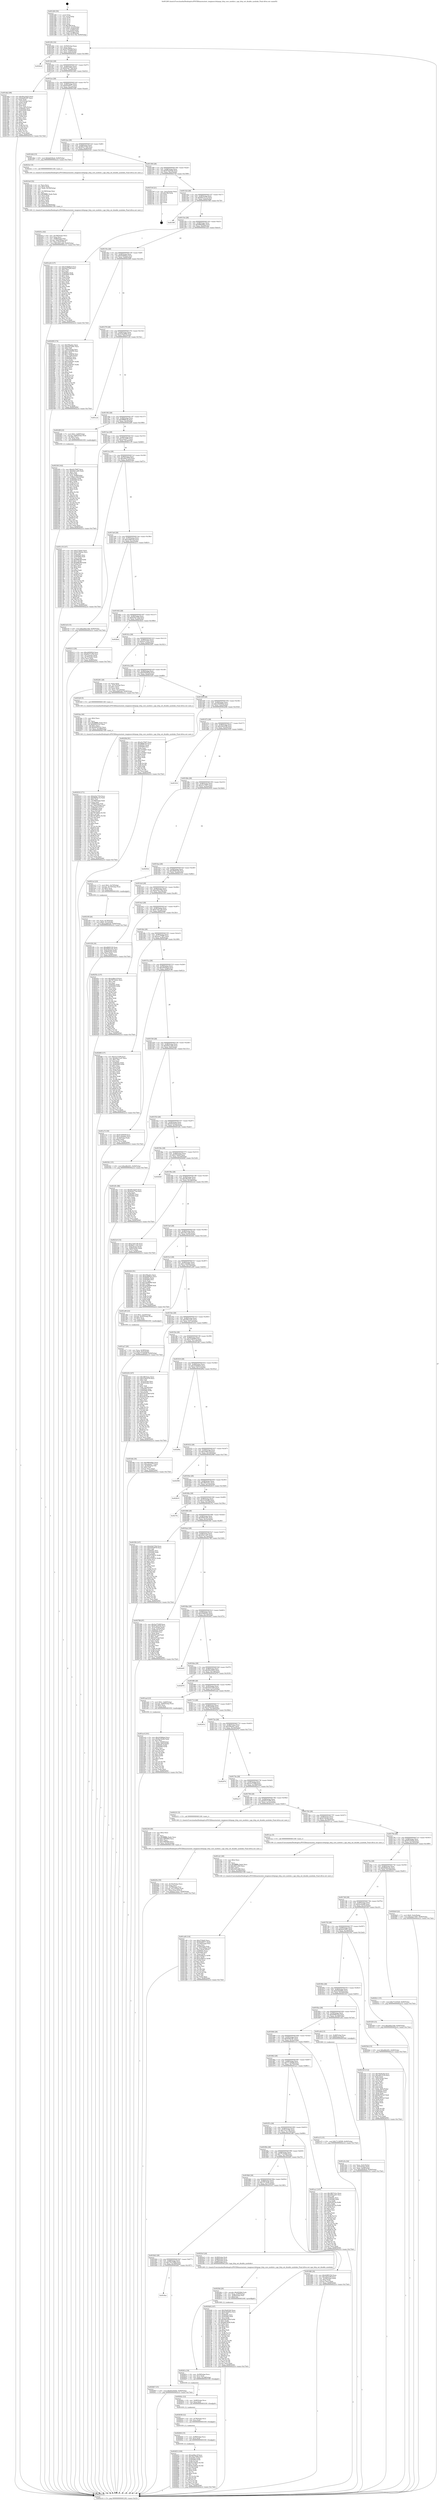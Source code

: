 digraph "0x401260" {
  label = "0x401260 (/mnt/c/Users/mathe/Desktop/tcc/POCII/binaries/extr_tenginesrchttpngx_http_core_module.c_ngx_http_set_disable_symlinks_Final-ollvm.out::main(0))"
  labelloc = "t"
  node[shape=record]

  Entry [label="",width=0.3,height=0.3,shape=circle,fillcolor=black,style=filled]
  "0x401292" [label="{
     0x401292 [32]\l
     | [instrs]\l
     &nbsp;&nbsp;0x401292 \<+6\>: mov -0x94(%rbp),%eax\l
     &nbsp;&nbsp;0x401298 \<+2\>: mov %eax,%ecx\l
     &nbsp;&nbsp;0x40129a \<+6\>: sub $0x8140959f,%ecx\l
     &nbsp;&nbsp;0x4012a0 \<+6\>: mov %eax,-0x98(%rbp)\l
     &nbsp;&nbsp;0x4012a6 \<+6\>: mov %ecx,-0x9c(%rbp)\l
     &nbsp;&nbsp;0x4012ac \<+6\>: je 00000000004026c6 \<main+0x1466\>\l
  }"]
  "0x4026c6" [label="{
     0x4026c6\l
  }", style=dashed]
  "0x4012b2" [label="{
     0x4012b2 [28]\l
     | [instrs]\l
     &nbsp;&nbsp;0x4012b2 \<+5\>: jmp 00000000004012b7 \<main+0x57\>\l
     &nbsp;&nbsp;0x4012b7 \<+6\>: mov -0x98(%rbp),%eax\l
     &nbsp;&nbsp;0x4012bd \<+5\>: sub $0x82da77ed,%eax\l
     &nbsp;&nbsp;0x4012c2 \<+6\>: mov %eax,-0xa0(%rbp)\l
     &nbsp;&nbsp;0x4012c8 \<+6\>: je 0000000000401db2 \<main+0xb52\>\l
  }"]
  Exit [label="",width=0.3,height=0.3,shape=circle,fillcolor=black,style=filled,peripheries=2]
  "0x401db2" [label="{
     0x401db2 [99]\l
     | [instrs]\l
     &nbsp;&nbsp;0x401db2 \<+5\>: mov $0x49c22425,%eax\l
     &nbsp;&nbsp;0x401db7 \<+5\>: mov $0x6e6fe387,%ecx\l
     &nbsp;&nbsp;0x401dbc \<+2\>: xor %edx,%edx\l
     &nbsp;&nbsp;0x401dbe \<+3\>: mov -0x5c(%rbp),%esi\l
     &nbsp;&nbsp;0x401dc1 \<+2\>: mov %edx,%edi\l
     &nbsp;&nbsp;0x401dc3 \<+3\>: sub $0x1,%edi\l
     &nbsp;&nbsp;0x401dc6 \<+2\>: sub %edi,%esi\l
     &nbsp;&nbsp;0x401dc8 \<+3\>: mov %esi,-0x5c(%rbp)\l
     &nbsp;&nbsp;0x401dcb \<+7\>: mov 0x40505c,%esi\l
     &nbsp;&nbsp;0x401dd2 \<+7\>: mov 0x405060,%edi\l
     &nbsp;&nbsp;0x401dd9 \<+3\>: sub $0x1,%edx\l
     &nbsp;&nbsp;0x401ddc \<+3\>: mov %esi,%r8d\l
     &nbsp;&nbsp;0x401ddf \<+3\>: add %edx,%r8d\l
     &nbsp;&nbsp;0x401de2 \<+4\>: imul %r8d,%esi\l
     &nbsp;&nbsp;0x401de6 \<+3\>: and $0x1,%esi\l
     &nbsp;&nbsp;0x401de9 \<+3\>: cmp $0x0,%esi\l
     &nbsp;&nbsp;0x401dec \<+4\>: sete %r9b\l
     &nbsp;&nbsp;0x401df0 \<+3\>: cmp $0xa,%edi\l
     &nbsp;&nbsp;0x401df3 \<+4\>: setl %r10b\l
     &nbsp;&nbsp;0x401df7 \<+3\>: mov %r9b,%r11b\l
     &nbsp;&nbsp;0x401dfa \<+3\>: and %r10b,%r11b\l
     &nbsp;&nbsp;0x401dfd \<+3\>: xor %r10b,%r9b\l
     &nbsp;&nbsp;0x401e00 \<+3\>: or %r9b,%r11b\l
     &nbsp;&nbsp;0x401e03 \<+4\>: test $0x1,%r11b\l
     &nbsp;&nbsp;0x401e07 \<+3\>: cmovne %ecx,%eax\l
     &nbsp;&nbsp;0x401e0a \<+6\>: mov %eax,-0x94(%rbp)\l
     &nbsp;&nbsp;0x401e10 \<+5\>: jmp 0000000000402a1d \<main+0x17bd\>\l
  }"]
  "0x4012ce" [label="{
     0x4012ce [28]\l
     | [instrs]\l
     &nbsp;&nbsp;0x4012ce \<+5\>: jmp 00000000004012d3 \<main+0x73\>\l
     &nbsp;&nbsp;0x4012d3 \<+6\>: mov -0x98(%rbp),%eax\l
     &nbsp;&nbsp;0x4012d9 \<+5\>: sub $0x83ef4471,%eax\l
     &nbsp;&nbsp;0x4012de \<+6\>: mov %eax,-0xa4(%rbp)\l
     &nbsp;&nbsp;0x4012e4 \<+6\>: je 0000000000401d4d \<main+0xaed\>\l
  }"]
  "0x4018ee" [label="{
     0x4018ee\l
  }", style=dashed]
  "0x401d4d" [label="{
     0x401d4d [15]\l
     | [instrs]\l
     &nbsp;&nbsp;0x401d4d \<+10\>: movl $0xfa6182a4,-0x94(%rbp)\l
     &nbsp;&nbsp;0x401d57 \<+5\>: jmp 0000000000402a1d \<main+0x17bd\>\l
  }"]
  "0x4012ea" [label="{
     0x4012ea [28]\l
     | [instrs]\l
     &nbsp;&nbsp;0x4012ea \<+5\>: jmp 00000000004012ef \<main+0x8f\>\l
     &nbsp;&nbsp;0x4012ef \<+6\>: mov -0x98(%rbp),%eax\l
     &nbsp;&nbsp;0x4012f5 \<+5\>: sub $0x86217c02,%eax\l
     &nbsp;&nbsp;0x4012fa \<+6\>: mov %eax,-0xa8(%rbp)\l
     &nbsp;&nbsp;0x401300 \<+6\>: je 00000000004023e1 \<main+0x1181\>\l
  }"]
  "0x4026b7" [label="{
     0x4026b7 [15]\l
     | [instrs]\l
     &nbsp;&nbsp;0x4026b7 \<+10\>: movl $0x6523020e,-0x94(%rbp)\l
     &nbsp;&nbsp;0x4026c1 \<+5\>: jmp 0000000000402a1d \<main+0x17bd\>\l
  }"]
  "0x4023e1" [label="{
     0x4023e1 [5]\l
     | [instrs]\l
     &nbsp;&nbsp;0x4023e1 \<+5\>: call 0000000000401160 \<next_i\>\l
     | [calls]\l
     &nbsp;&nbsp;0x401160 \{1\} (/mnt/c/Users/mathe/Desktop/tcc/POCII/binaries/extr_tenginesrchttpngx_http_core_module.c_ngx_http_set_disable_symlinks_Final-ollvm.out::next_i)\l
  }"]
  "0x401306" [label="{
     0x401306 [28]\l
     | [instrs]\l
     &nbsp;&nbsp;0x401306 \<+5\>: jmp 000000000040130b \<main+0xab\>\l
     &nbsp;&nbsp;0x40130b \<+6\>: mov -0x98(%rbp),%eax\l
     &nbsp;&nbsp;0x401311 \<+5\>: sub $0x87ba9cb6,%eax\l
     &nbsp;&nbsp;0x401316 \<+6\>: mov %eax,-0xac(%rbp)\l
     &nbsp;&nbsp;0x40131c \<+6\>: je 00000000004027e9 \<main+0x1589\>\l
  }"]
  "0x402653" [label="{
     0x402653 [100]\l
     | [instrs]\l
     &nbsp;&nbsp;0x402653 \<+5\>: mov $0x2e96ec3f,%eax\l
     &nbsp;&nbsp;0x402658 \<+5\>: mov $0x7921508d,%esi\l
     &nbsp;&nbsp;0x40265d \<+8\>: mov 0x40505c,%r8d\l
     &nbsp;&nbsp;0x402665 \<+8\>: mov 0x405060,%r9d\l
     &nbsp;&nbsp;0x40266d \<+3\>: mov %r8d,%r10d\l
     &nbsp;&nbsp;0x402670 \<+7\>: add $0x9c216b52,%r10d\l
     &nbsp;&nbsp;0x402677 \<+4\>: sub $0x1,%r10d\l
     &nbsp;&nbsp;0x40267b \<+7\>: sub $0x9c216b52,%r10d\l
     &nbsp;&nbsp;0x402682 \<+4\>: imul %r10d,%r8d\l
     &nbsp;&nbsp;0x402686 \<+4\>: and $0x1,%r8d\l
     &nbsp;&nbsp;0x40268a \<+4\>: cmp $0x0,%r8d\l
     &nbsp;&nbsp;0x40268e \<+4\>: sete %r11b\l
     &nbsp;&nbsp;0x402692 \<+4\>: cmp $0xa,%r9d\l
     &nbsp;&nbsp;0x402696 \<+3\>: setl %bl\l
     &nbsp;&nbsp;0x402699 \<+3\>: mov %r11b,%r14b\l
     &nbsp;&nbsp;0x40269c \<+3\>: and %bl,%r14b\l
     &nbsp;&nbsp;0x40269f \<+3\>: xor %bl,%r11b\l
     &nbsp;&nbsp;0x4026a2 \<+3\>: or %r11b,%r14b\l
     &nbsp;&nbsp;0x4026a5 \<+4\>: test $0x1,%r14b\l
     &nbsp;&nbsp;0x4026a9 \<+3\>: cmovne %esi,%eax\l
     &nbsp;&nbsp;0x4026ac \<+6\>: mov %eax,-0x94(%rbp)\l
     &nbsp;&nbsp;0x4026b2 \<+5\>: jmp 0000000000402a1d \<main+0x17bd\>\l
  }"]
  "0x4027e9" [label="{
     0x4027e9 [21]\l
     | [instrs]\l
     &nbsp;&nbsp;0x4027e9 \<+3\>: mov -0x2c(%rbp),%eax\l
     &nbsp;&nbsp;0x4027ec \<+7\>: add $0x188,%rsp\l
     &nbsp;&nbsp;0x4027f3 \<+1\>: pop %rbx\l
     &nbsp;&nbsp;0x4027f4 \<+2\>: pop %r12\l
     &nbsp;&nbsp;0x4027f6 \<+2\>: pop %r13\l
     &nbsp;&nbsp;0x4027f8 \<+2\>: pop %r14\l
     &nbsp;&nbsp;0x4027fa \<+2\>: pop %r15\l
     &nbsp;&nbsp;0x4027fc \<+1\>: pop %rbp\l
     &nbsp;&nbsp;0x4027fd \<+1\>: ret\l
  }"]
  "0x401322" [label="{
     0x401322 [28]\l
     | [instrs]\l
     &nbsp;&nbsp;0x401322 \<+5\>: jmp 0000000000401327 \<main+0xc7\>\l
     &nbsp;&nbsp;0x401327 \<+6\>: mov -0x98(%rbp),%eax\l
     &nbsp;&nbsp;0x40132d \<+5\>: sub $0x8da7e175,%eax\l
     &nbsp;&nbsp;0x401332 \<+6\>: mov %eax,-0xb0(%rbp)\l
     &nbsp;&nbsp;0x401338 \<+6\>: je 000000000040199f \<main+0x73f\>\l
  }"]
  "0x402644" [label="{
     0x402644 [15]\l
     | [instrs]\l
     &nbsp;&nbsp;0x402644 \<+7\>: mov -0x88(%rbp),%rcx\l
     &nbsp;&nbsp;0x40264b \<+3\>: mov %rcx,%rdi\l
     &nbsp;&nbsp;0x40264e \<+5\>: call 0000000000401030 \<free@plt\>\l
     | [calls]\l
     &nbsp;&nbsp;0x401030 \{1\} (unknown)\l
  }"]
  "0x40199f" [label="{
     0x40199f\l
  }", style=dashed]
  "0x40133e" [label="{
     0x40133e [28]\l
     | [instrs]\l
     &nbsp;&nbsp;0x40133e \<+5\>: jmp 0000000000401343 \<main+0xe3\>\l
     &nbsp;&nbsp;0x401343 \<+6\>: mov -0x98(%rbp),%eax\l
     &nbsp;&nbsp;0x401349 \<+5\>: sub $0x988e69ba,%eax\l
     &nbsp;&nbsp;0x40134e \<+6\>: mov %eax,-0xb4(%rbp)\l
     &nbsp;&nbsp;0x401354 \<+6\>: je 0000000000401e24 \<main+0xbc4\>\l
  }"]
  "0x402638" [label="{
     0x402638 [12]\l
     | [instrs]\l
     &nbsp;&nbsp;0x402638 \<+4\>: mov -0x78(%rbp),%rcx\l
     &nbsp;&nbsp;0x40263c \<+3\>: mov %rcx,%rdi\l
     &nbsp;&nbsp;0x40263f \<+5\>: call 0000000000401030 \<free@plt\>\l
     | [calls]\l
     &nbsp;&nbsp;0x401030 \{1\} (unknown)\l
  }"]
  "0x401e24" [label="{
     0x401e24 [137]\l
     | [instrs]\l
     &nbsp;&nbsp;0x401e24 \<+5\>: mov $0x2438d6e4,%eax\l
     &nbsp;&nbsp;0x401e29 \<+5\>: mov $0x4af37204,%ecx\l
     &nbsp;&nbsp;0x401e2e \<+2\>: mov $0x1,%dl\l
     &nbsp;&nbsp;0x401e30 \<+2\>: xor %esi,%esi\l
     &nbsp;&nbsp;0x401e32 \<+7\>: mov 0x40505c,%edi\l
     &nbsp;&nbsp;0x401e39 \<+8\>: mov 0x405060,%r8d\l
     &nbsp;&nbsp;0x401e41 \<+3\>: sub $0x1,%esi\l
     &nbsp;&nbsp;0x401e44 \<+3\>: mov %edi,%r9d\l
     &nbsp;&nbsp;0x401e47 \<+3\>: add %esi,%r9d\l
     &nbsp;&nbsp;0x401e4a \<+4\>: imul %r9d,%edi\l
     &nbsp;&nbsp;0x401e4e \<+3\>: and $0x1,%edi\l
     &nbsp;&nbsp;0x401e51 \<+3\>: cmp $0x0,%edi\l
     &nbsp;&nbsp;0x401e54 \<+4\>: sete %r10b\l
     &nbsp;&nbsp;0x401e58 \<+4\>: cmp $0xa,%r8d\l
     &nbsp;&nbsp;0x401e5c \<+4\>: setl %r11b\l
     &nbsp;&nbsp;0x401e60 \<+3\>: mov %r10b,%bl\l
     &nbsp;&nbsp;0x401e63 \<+3\>: xor $0xff,%bl\l
     &nbsp;&nbsp;0x401e66 \<+3\>: mov %r11b,%r14b\l
     &nbsp;&nbsp;0x401e69 \<+4\>: xor $0xff,%r14b\l
     &nbsp;&nbsp;0x401e6d \<+3\>: xor $0x1,%dl\l
     &nbsp;&nbsp;0x401e70 \<+3\>: mov %bl,%r15b\l
     &nbsp;&nbsp;0x401e73 \<+4\>: and $0xff,%r15b\l
     &nbsp;&nbsp;0x401e77 \<+3\>: and %dl,%r10b\l
     &nbsp;&nbsp;0x401e7a \<+3\>: mov %r14b,%r12b\l
     &nbsp;&nbsp;0x401e7d \<+4\>: and $0xff,%r12b\l
     &nbsp;&nbsp;0x401e81 \<+3\>: and %dl,%r11b\l
     &nbsp;&nbsp;0x401e84 \<+3\>: or %r10b,%r15b\l
     &nbsp;&nbsp;0x401e87 \<+3\>: or %r11b,%r12b\l
     &nbsp;&nbsp;0x401e8a \<+3\>: xor %r12b,%r15b\l
     &nbsp;&nbsp;0x401e8d \<+3\>: or %r14b,%bl\l
     &nbsp;&nbsp;0x401e90 \<+3\>: xor $0xff,%bl\l
     &nbsp;&nbsp;0x401e93 \<+3\>: or $0x1,%dl\l
     &nbsp;&nbsp;0x401e96 \<+2\>: and %dl,%bl\l
     &nbsp;&nbsp;0x401e98 \<+3\>: or %bl,%r15b\l
     &nbsp;&nbsp;0x401e9b \<+4\>: test $0x1,%r15b\l
     &nbsp;&nbsp;0x401e9f \<+3\>: cmovne %ecx,%eax\l
     &nbsp;&nbsp;0x401ea2 \<+6\>: mov %eax,-0x94(%rbp)\l
     &nbsp;&nbsp;0x401ea8 \<+5\>: jmp 0000000000402a1d \<main+0x17bd\>\l
  }"]
  "0x40135a" [label="{
     0x40135a [28]\l
     | [instrs]\l
     &nbsp;&nbsp;0x40135a \<+5\>: jmp 000000000040135f \<main+0xff\>\l
     &nbsp;&nbsp;0x40135f \<+6\>: mov -0x98(%rbp),%eax\l
     &nbsp;&nbsp;0x401365 \<+5\>: sub $0x9c660b23,%eax\l
     &nbsp;&nbsp;0x40136a \<+6\>: mov %eax,-0xb8(%rbp)\l
     &nbsp;&nbsp;0x401370 \<+6\>: je 000000000040249f \<main+0x123f\>\l
  }"]
  "0x40262c" [label="{
     0x40262c [12]\l
     | [instrs]\l
     &nbsp;&nbsp;0x40262c \<+4\>: mov -0x68(%rbp),%rcx\l
     &nbsp;&nbsp;0x402630 \<+3\>: mov %rcx,%rdi\l
     &nbsp;&nbsp;0x402633 \<+5\>: call 0000000000401030 \<free@plt\>\l
     | [calls]\l
     &nbsp;&nbsp;0x401030 \{1\} (unknown)\l
  }"]
  "0x40249f" [label="{
     0x40249f [174]\l
     | [instrs]\l
     &nbsp;&nbsp;0x40249f \<+5\>: mov $0x59faefe1,%eax\l
     &nbsp;&nbsp;0x4024a4 \<+5\>: mov $0x6af12091,%ecx\l
     &nbsp;&nbsp;0x4024a9 \<+2\>: mov $0x1,%dl\l
     &nbsp;&nbsp;0x4024ab \<+6\>: mov -0x8c(%rbp),%esi\l
     &nbsp;&nbsp;0x4024b1 \<+6\>: sub $0x11b6df30,%esi\l
     &nbsp;&nbsp;0x4024b7 \<+3\>: add $0x1,%esi\l
     &nbsp;&nbsp;0x4024ba \<+6\>: add $0x11b6df30,%esi\l
     &nbsp;&nbsp;0x4024c0 \<+6\>: mov %esi,-0x8c(%rbp)\l
     &nbsp;&nbsp;0x4024c6 \<+7\>: mov 0x40505c,%esi\l
     &nbsp;&nbsp;0x4024cd \<+7\>: mov 0x405060,%edi\l
     &nbsp;&nbsp;0x4024d4 \<+3\>: mov %esi,%r8d\l
     &nbsp;&nbsp;0x4024d7 \<+7\>: sub $0x22ddcb07,%r8d\l
     &nbsp;&nbsp;0x4024de \<+4\>: sub $0x1,%r8d\l
     &nbsp;&nbsp;0x4024e2 \<+7\>: add $0x22ddcb07,%r8d\l
     &nbsp;&nbsp;0x4024e9 \<+4\>: imul %r8d,%esi\l
     &nbsp;&nbsp;0x4024ed \<+3\>: and $0x1,%esi\l
     &nbsp;&nbsp;0x4024f0 \<+3\>: cmp $0x0,%esi\l
     &nbsp;&nbsp;0x4024f3 \<+4\>: sete %r9b\l
     &nbsp;&nbsp;0x4024f7 \<+3\>: cmp $0xa,%edi\l
     &nbsp;&nbsp;0x4024fa \<+4\>: setl %r10b\l
     &nbsp;&nbsp;0x4024fe \<+3\>: mov %r9b,%r11b\l
     &nbsp;&nbsp;0x402501 \<+4\>: xor $0xff,%r11b\l
     &nbsp;&nbsp;0x402505 \<+3\>: mov %r10b,%bl\l
     &nbsp;&nbsp;0x402508 \<+3\>: xor $0xff,%bl\l
     &nbsp;&nbsp;0x40250b \<+3\>: xor $0x0,%dl\l
     &nbsp;&nbsp;0x40250e \<+3\>: mov %r11b,%r14b\l
     &nbsp;&nbsp;0x402511 \<+4\>: and $0x0,%r14b\l
     &nbsp;&nbsp;0x402515 \<+3\>: and %dl,%r9b\l
     &nbsp;&nbsp;0x402518 \<+3\>: mov %bl,%r15b\l
     &nbsp;&nbsp;0x40251b \<+4\>: and $0x0,%r15b\l
     &nbsp;&nbsp;0x40251f \<+3\>: and %dl,%r10b\l
     &nbsp;&nbsp;0x402522 \<+3\>: or %r9b,%r14b\l
     &nbsp;&nbsp;0x402525 \<+3\>: or %r10b,%r15b\l
     &nbsp;&nbsp;0x402528 \<+3\>: xor %r15b,%r14b\l
     &nbsp;&nbsp;0x40252b \<+3\>: or %bl,%r11b\l
     &nbsp;&nbsp;0x40252e \<+4\>: xor $0xff,%r11b\l
     &nbsp;&nbsp;0x402532 \<+3\>: or $0x0,%dl\l
     &nbsp;&nbsp;0x402535 \<+3\>: and %dl,%r11b\l
     &nbsp;&nbsp;0x402538 \<+3\>: or %r11b,%r14b\l
     &nbsp;&nbsp;0x40253b \<+4\>: test $0x1,%r14b\l
     &nbsp;&nbsp;0x40253f \<+3\>: cmovne %ecx,%eax\l
     &nbsp;&nbsp;0x402542 \<+6\>: mov %eax,-0x94(%rbp)\l
     &nbsp;&nbsp;0x402548 \<+5\>: jmp 0000000000402a1d \<main+0x17bd\>\l
  }"]
  "0x401376" [label="{
     0x401376 [28]\l
     | [instrs]\l
     &nbsp;&nbsp;0x401376 \<+5\>: jmp 000000000040137b \<main+0x11b\>\l
     &nbsp;&nbsp;0x40137b \<+6\>: mov -0x98(%rbp),%eax\l
     &nbsp;&nbsp;0x401381 \<+5\>: sub $0x9c8ed940,%eax\l
     &nbsp;&nbsp;0x401386 \<+6\>: mov %eax,-0xbc(%rbp)\l
     &nbsp;&nbsp;0x40138c \<+6\>: je 0000000000401a3e \<main+0x7de\>\l
  }"]
  "0x40261a" [label="{
     0x40261a [18]\l
     | [instrs]\l
     &nbsp;&nbsp;0x40261a \<+4\>: mov -0x58(%rbp),%rcx\l
     &nbsp;&nbsp;0x40261e \<+3\>: mov %rcx,%rdi\l
     &nbsp;&nbsp;0x402621 \<+6\>: mov %eax,-0x198(%rbp)\l
     &nbsp;&nbsp;0x402627 \<+5\>: call 0000000000401030 \<free@plt\>\l
     | [calls]\l
     &nbsp;&nbsp;0x401030 \{1\} (unknown)\l
  }"]
  "0x401a3e" [label="{
     0x401a3e\l
  }", style=dashed]
  "0x401392" [label="{
     0x401392 [28]\l
     | [instrs]\l
     &nbsp;&nbsp;0x401392 \<+5\>: jmp 0000000000401397 \<main+0x137\>\l
     &nbsp;&nbsp;0x401397 \<+6\>: mov -0x98(%rbp),%eax\l
     &nbsp;&nbsp;0x40139d \<+5\>: sub $0x9f8f8e30,%eax\l
     &nbsp;&nbsp;0x4013a2 \<+6\>: mov %eax,-0xc0(%rbp)\l
     &nbsp;&nbsp;0x4013a8 \<+6\>: je 00000000004022f8 \<main+0x1098\>\l
  }"]
  "0x4025fd" [label="{
     0x4025fd [29]\l
     | [instrs]\l
     &nbsp;&nbsp;0x4025fd \<+10\>: movabs $0x4030b6,%rdi\l
     &nbsp;&nbsp;0x402607 \<+6\>: mov %eax,-0x90(%rbp)\l
     &nbsp;&nbsp;0x40260d \<+6\>: mov -0x90(%rbp),%esi\l
     &nbsp;&nbsp;0x402613 \<+2\>: mov $0x0,%al\l
     &nbsp;&nbsp;0x402615 \<+5\>: call 0000000000401040 \<printf@plt\>\l
     | [calls]\l
     &nbsp;&nbsp;0x401040 \{1\} (unknown)\l
  }"]
  "0x4022f8" [label="{
     0x4022f8 [23]\l
     | [instrs]\l
     &nbsp;&nbsp;0x4022f8 \<+7\>: movl $0x1,-0x80(%rbp)\l
     &nbsp;&nbsp;0x4022ff \<+4\>: movslq -0x80(%rbp),%rax\l
     &nbsp;&nbsp;0x402303 \<+4\>: shl $0x2,%rax\l
     &nbsp;&nbsp;0x402307 \<+3\>: mov %rax,%rdi\l
     &nbsp;&nbsp;0x40230a \<+5\>: call 0000000000401050 \<malloc@plt\>\l
     | [calls]\l
     &nbsp;&nbsp;0x401050 \{1\} (unknown)\l
  }"]
  "0x4013ae" [label="{
     0x4013ae [28]\l
     | [instrs]\l
     &nbsp;&nbsp;0x4013ae \<+5\>: jmp 00000000004013b3 \<main+0x153\>\l
     &nbsp;&nbsp;0x4013b3 \<+6\>: mov -0x98(%rbp),%eax\l
     &nbsp;&nbsp;0x4013b9 \<+5\>: sub $0xa4edaf77,%eax\l
     &nbsp;&nbsp;0x4013be \<+6\>: mov %eax,-0xc4(%rbp)\l
     &nbsp;&nbsp;0x4013c4 \<+6\>: je 0000000000401c19 \<main+0x9b9\>\l
  }"]
  "0x4018d2" [label="{
     0x4018d2 [28]\l
     | [instrs]\l
     &nbsp;&nbsp;0x4018d2 \<+5\>: jmp 00000000004018d7 \<main+0x677\>\l
     &nbsp;&nbsp;0x4018d7 \<+6\>: mov -0x98(%rbp),%eax\l
     &nbsp;&nbsp;0x4018dd \<+5\>: sub $0x7921508d,%eax\l
     &nbsp;&nbsp;0x4018e2 \<+6\>: mov %eax,-0x180(%rbp)\l
     &nbsp;&nbsp;0x4018e8 \<+6\>: je 00000000004026b7 \<main+0x1457\>\l
  }"]
  "0x401c19" [label="{
     0x401c19 [147]\l
     | [instrs]\l
     &nbsp;&nbsp;0x401c19 \<+5\>: mov $0x272fab5,%eax\l
     &nbsp;&nbsp;0x401c1e \<+5\>: mov $0x6159cfae,%ecx\l
     &nbsp;&nbsp;0x401c23 \<+2\>: mov $0x1,%dl\l
     &nbsp;&nbsp;0x401c25 \<+7\>: mov 0x40505c,%esi\l
     &nbsp;&nbsp;0x401c2c \<+7\>: mov 0x405060,%edi\l
     &nbsp;&nbsp;0x401c33 \<+3\>: mov %esi,%r8d\l
     &nbsp;&nbsp;0x401c36 \<+7\>: sub $0xf0ffc40f,%r8d\l
     &nbsp;&nbsp;0x401c3d \<+4\>: sub $0x1,%r8d\l
     &nbsp;&nbsp;0x401c41 \<+7\>: add $0xf0ffc40f,%r8d\l
     &nbsp;&nbsp;0x401c48 \<+4\>: imul %r8d,%esi\l
     &nbsp;&nbsp;0x401c4c \<+3\>: and $0x1,%esi\l
     &nbsp;&nbsp;0x401c4f \<+3\>: cmp $0x0,%esi\l
     &nbsp;&nbsp;0x401c52 \<+4\>: sete %r9b\l
     &nbsp;&nbsp;0x401c56 \<+3\>: cmp $0xa,%edi\l
     &nbsp;&nbsp;0x401c59 \<+4\>: setl %r10b\l
     &nbsp;&nbsp;0x401c5d \<+3\>: mov %r9b,%r11b\l
     &nbsp;&nbsp;0x401c60 \<+4\>: xor $0xff,%r11b\l
     &nbsp;&nbsp;0x401c64 \<+3\>: mov %r10b,%bl\l
     &nbsp;&nbsp;0x401c67 \<+3\>: xor $0xff,%bl\l
     &nbsp;&nbsp;0x401c6a \<+3\>: xor $0x0,%dl\l
     &nbsp;&nbsp;0x401c6d \<+3\>: mov %r11b,%r14b\l
     &nbsp;&nbsp;0x401c70 \<+4\>: and $0x0,%r14b\l
     &nbsp;&nbsp;0x401c74 \<+3\>: and %dl,%r9b\l
     &nbsp;&nbsp;0x401c77 \<+3\>: mov %bl,%r15b\l
     &nbsp;&nbsp;0x401c7a \<+4\>: and $0x0,%r15b\l
     &nbsp;&nbsp;0x401c7e \<+3\>: and %dl,%r10b\l
     &nbsp;&nbsp;0x401c81 \<+3\>: or %r9b,%r14b\l
     &nbsp;&nbsp;0x401c84 \<+3\>: or %r10b,%r15b\l
     &nbsp;&nbsp;0x401c87 \<+3\>: xor %r15b,%r14b\l
     &nbsp;&nbsp;0x401c8a \<+3\>: or %bl,%r11b\l
     &nbsp;&nbsp;0x401c8d \<+4\>: xor $0xff,%r11b\l
     &nbsp;&nbsp;0x401c91 \<+3\>: or $0x0,%dl\l
     &nbsp;&nbsp;0x401c94 \<+3\>: and %dl,%r11b\l
     &nbsp;&nbsp;0x401c97 \<+3\>: or %r11b,%r14b\l
     &nbsp;&nbsp;0x401c9a \<+4\>: test $0x1,%r14b\l
     &nbsp;&nbsp;0x401c9e \<+3\>: cmovne %ecx,%eax\l
     &nbsp;&nbsp;0x401ca1 \<+6\>: mov %eax,-0x94(%rbp)\l
     &nbsp;&nbsp;0x401ca7 \<+5\>: jmp 0000000000402a1d \<main+0x17bd\>\l
  }"]
  "0x4013ca" [label="{
     0x4013ca [28]\l
     | [instrs]\l
     &nbsp;&nbsp;0x4013ca \<+5\>: jmp 00000000004013cf \<main+0x16f\>\l
     &nbsp;&nbsp;0x4013cf \<+6\>: mov -0x98(%rbp),%eax\l
     &nbsp;&nbsp;0x4013d5 \<+5\>: sub $0xa60a7b78,%eax\l
     &nbsp;&nbsp;0x4013da \<+6\>: mov %eax,-0xc8(%rbp)\l
     &nbsp;&nbsp;0x4013e0 \<+6\>: je 00000000004021d3 \<main+0xf73\>\l
  }"]
  "0x4025e5" [label="{
     0x4025e5 [24]\l
     | [instrs]\l
     &nbsp;&nbsp;0x4025e5 \<+4\>: mov -0x58(%rbp),%rdi\l
     &nbsp;&nbsp;0x4025e9 \<+4\>: mov -0x68(%rbp),%rsi\l
     &nbsp;&nbsp;0x4025ed \<+4\>: mov -0x78(%rbp),%rdx\l
     &nbsp;&nbsp;0x4025f1 \<+7\>: mov -0x88(%rbp),%rcx\l
     &nbsp;&nbsp;0x4025f8 \<+5\>: call 0000000000401240 \<ngx_http_set_disable_symlinks\>\l
     | [calls]\l
     &nbsp;&nbsp;0x401240 \{1\} (/mnt/c/Users/mathe/Desktop/tcc/POCII/binaries/extr_tenginesrchttpngx_http_core_module.c_ngx_http_set_disable_symlinks_Final-ollvm.out::ngx_http_set_disable_symlinks)\l
  }"]
  "0x4021d3" [label="{
     0x4021d3 [15]\l
     | [instrs]\l
     &nbsp;&nbsp;0x4021d3 \<+10\>: movl $0xe492154d,-0x94(%rbp)\l
     &nbsp;&nbsp;0x4021dd \<+5\>: jmp 0000000000402a1d \<main+0x17bd\>\l
  }"]
  "0x4013e6" [label="{
     0x4013e6 [28]\l
     | [instrs]\l
     &nbsp;&nbsp;0x4013e6 \<+5\>: jmp 00000000004013eb \<main+0x18b\>\l
     &nbsp;&nbsp;0x4013eb \<+6\>: mov -0x98(%rbp),%eax\l
     &nbsp;&nbsp;0x4013f1 \<+5\>: sub $0xaad603a0,%eax\l
     &nbsp;&nbsp;0x4013f6 \<+6\>: mov %eax,-0xcc(%rbp)\l
     &nbsp;&nbsp;0x4013fc \<+6\>: je 0000000000402213 \<main+0xfb3\>\l
  }"]
  "0x40241a" [label="{
     0x40241a [42]\l
     | [instrs]\l
     &nbsp;&nbsp;0x40241a \<+6\>: mov -0x194(%rbp),%ecx\l
     &nbsp;&nbsp;0x402420 \<+3\>: imul %eax,%ecx\l
     &nbsp;&nbsp;0x402423 \<+7\>: mov -0x88(%rbp),%r8\l
     &nbsp;&nbsp;0x40242a \<+7\>: movslq -0x8c(%rbp),%r9\l
     &nbsp;&nbsp;0x402431 \<+4\>: mov %ecx,(%r8,%r9,4)\l
     &nbsp;&nbsp;0x402435 \<+10\>: movl $0x16b1cab0,-0x94(%rbp)\l
     &nbsp;&nbsp;0x40243f \<+5\>: jmp 0000000000402a1d \<main+0x17bd\>\l
  }"]
  "0x402213" [label="{
     0x402213 [30]\l
     | [instrs]\l
     &nbsp;&nbsp;0x402213 \<+5\>: mov $0xc6450924,%eax\l
     &nbsp;&nbsp;0x402218 \<+5\>: mov $0x60373c96,%ecx\l
     &nbsp;&nbsp;0x40221d \<+3\>: mov -0x7c(%rbp),%edx\l
     &nbsp;&nbsp;0x402220 \<+3\>: cmp -0x70(%rbp),%edx\l
     &nbsp;&nbsp;0x402223 \<+3\>: cmovl %ecx,%eax\l
     &nbsp;&nbsp;0x402226 \<+6\>: mov %eax,-0x94(%rbp)\l
     &nbsp;&nbsp;0x40222c \<+5\>: jmp 0000000000402a1d \<main+0x17bd\>\l
  }"]
  "0x401402" [label="{
     0x401402 [28]\l
     | [instrs]\l
     &nbsp;&nbsp;0x401402 \<+5\>: jmp 0000000000401407 \<main+0x1a7\>\l
     &nbsp;&nbsp;0x401407 \<+6\>: mov -0x98(%rbp),%eax\l
     &nbsp;&nbsp;0x40140d \<+5\>: sub $0xb24e735d,%eax\l
     &nbsp;&nbsp;0x401412 \<+6\>: mov %eax,-0xd0(%rbp)\l
     &nbsp;&nbsp;0x401418 \<+6\>: je 00000000004028cb \<main+0x166b\>\l
  }"]
  "0x4023e6" [label="{
     0x4023e6 [52]\l
     | [instrs]\l
     &nbsp;&nbsp;0x4023e6 \<+2\>: xor %ecx,%ecx\l
     &nbsp;&nbsp;0x4023e8 \<+5\>: mov $0x2,%edx\l
     &nbsp;&nbsp;0x4023ed \<+6\>: mov %edx,-0x190(%rbp)\l
     &nbsp;&nbsp;0x4023f3 \<+1\>: cltd\l
     &nbsp;&nbsp;0x4023f4 \<+6\>: mov -0x190(%rbp),%esi\l
     &nbsp;&nbsp;0x4023fa \<+2\>: idiv %esi\l
     &nbsp;&nbsp;0x4023fc \<+6\>: imul $0xfffffffe,%edx,%edx\l
     &nbsp;&nbsp;0x402402 \<+2\>: mov %ecx,%edi\l
     &nbsp;&nbsp;0x402404 \<+2\>: sub %edx,%edi\l
     &nbsp;&nbsp;0x402406 \<+2\>: mov %ecx,%edx\l
     &nbsp;&nbsp;0x402408 \<+3\>: sub $0x1,%edx\l
     &nbsp;&nbsp;0x40240b \<+2\>: add %edx,%edi\l
     &nbsp;&nbsp;0x40240d \<+2\>: sub %edi,%ecx\l
     &nbsp;&nbsp;0x40240f \<+6\>: mov %ecx,-0x194(%rbp)\l
     &nbsp;&nbsp;0x402415 \<+5\>: call 0000000000401160 \<next_i\>\l
     | [calls]\l
     &nbsp;&nbsp;0x401160 \{1\} (/mnt/c/Users/mathe/Desktop/tcc/POCII/binaries/extr_tenginesrchttpngx_http_core_module.c_ngx_http_set_disable_symlinks_Final-ollvm.out::next_i)\l
  }"]
  "0x4028cb" [label="{
     0x4028cb\l
  }", style=dashed]
  "0x40141e" [label="{
     0x40141e [28]\l
     | [instrs]\l
     &nbsp;&nbsp;0x40141e \<+5\>: jmp 0000000000401423 \<main+0x1c3\>\l
     &nbsp;&nbsp;0x401423 \<+6\>: mov -0x98(%rbp),%eax\l
     &nbsp;&nbsp;0x401429 \<+5\>: sub $0xb2c7a5a1,%eax\l
     &nbsp;&nbsp;0x40142e \<+6\>: mov %eax,-0xd4(%rbp)\l
     &nbsp;&nbsp;0x401434 \<+6\>: je 0000000000402281 \<main+0x1021\>\l
  }"]
  "0x40230f" [label="{
     0x40230f [162]\l
     | [instrs]\l
     &nbsp;&nbsp;0x40230f \<+5\>: mov $0xd3c794f7,%ecx\l
     &nbsp;&nbsp;0x402314 \<+5\>: mov $0xf2621a80,%edx\l
     &nbsp;&nbsp;0x402319 \<+3\>: mov $0x1,%sil\l
     &nbsp;&nbsp;0x40231c \<+3\>: xor %r8d,%r8d\l
     &nbsp;&nbsp;0x40231f \<+7\>: mov %rax,-0x88(%rbp)\l
     &nbsp;&nbsp;0x402326 \<+10\>: movl $0x0,-0x8c(%rbp)\l
     &nbsp;&nbsp;0x402330 \<+8\>: mov 0x40505c,%r9d\l
     &nbsp;&nbsp;0x402338 \<+8\>: mov 0x405060,%r10d\l
     &nbsp;&nbsp;0x402340 \<+4\>: sub $0x1,%r8d\l
     &nbsp;&nbsp;0x402344 \<+3\>: mov %r9d,%r11d\l
     &nbsp;&nbsp;0x402347 \<+3\>: add %r8d,%r11d\l
     &nbsp;&nbsp;0x40234a \<+4\>: imul %r11d,%r9d\l
     &nbsp;&nbsp;0x40234e \<+4\>: and $0x1,%r9d\l
     &nbsp;&nbsp;0x402352 \<+4\>: cmp $0x0,%r9d\l
     &nbsp;&nbsp;0x402356 \<+3\>: sete %bl\l
     &nbsp;&nbsp;0x402359 \<+4\>: cmp $0xa,%r10d\l
     &nbsp;&nbsp;0x40235d \<+4\>: setl %r14b\l
     &nbsp;&nbsp;0x402361 \<+3\>: mov %bl,%r15b\l
     &nbsp;&nbsp;0x402364 \<+4\>: xor $0xff,%r15b\l
     &nbsp;&nbsp;0x402368 \<+3\>: mov %r14b,%r12b\l
     &nbsp;&nbsp;0x40236b \<+4\>: xor $0xff,%r12b\l
     &nbsp;&nbsp;0x40236f \<+4\>: xor $0x1,%sil\l
     &nbsp;&nbsp;0x402373 \<+3\>: mov %r15b,%r13b\l
     &nbsp;&nbsp;0x402376 \<+4\>: and $0xff,%r13b\l
     &nbsp;&nbsp;0x40237a \<+3\>: and %sil,%bl\l
     &nbsp;&nbsp;0x40237d \<+3\>: mov %r12b,%al\l
     &nbsp;&nbsp;0x402380 \<+2\>: and $0xff,%al\l
     &nbsp;&nbsp;0x402382 \<+3\>: and %sil,%r14b\l
     &nbsp;&nbsp;0x402385 \<+3\>: or %bl,%r13b\l
     &nbsp;&nbsp;0x402388 \<+3\>: or %r14b,%al\l
     &nbsp;&nbsp;0x40238b \<+3\>: xor %al,%r13b\l
     &nbsp;&nbsp;0x40238e \<+3\>: or %r12b,%r15b\l
     &nbsp;&nbsp;0x402391 \<+4\>: xor $0xff,%r15b\l
     &nbsp;&nbsp;0x402395 \<+4\>: or $0x1,%sil\l
     &nbsp;&nbsp;0x402399 \<+3\>: and %sil,%r15b\l
     &nbsp;&nbsp;0x40239c \<+3\>: or %r15b,%r13b\l
     &nbsp;&nbsp;0x40239f \<+4\>: test $0x1,%r13b\l
     &nbsp;&nbsp;0x4023a3 \<+3\>: cmovne %edx,%ecx\l
     &nbsp;&nbsp;0x4023a6 \<+6\>: mov %ecx,-0x94(%rbp)\l
     &nbsp;&nbsp;0x4023ac \<+5\>: jmp 0000000000402a1d \<main+0x17bd\>\l
  }"]
  "0x402281" [label="{
     0x402281 [28]\l
     | [instrs]\l
     &nbsp;&nbsp;0x402281 \<+2\>: xor %eax,%eax\l
     &nbsp;&nbsp;0x402283 \<+3\>: mov -0x7c(%rbp),%ecx\l
     &nbsp;&nbsp;0x402286 \<+3\>: sub $0x1,%eax\l
     &nbsp;&nbsp;0x402289 \<+2\>: sub %eax,%ecx\l
     &nbsp;&nbsp;0x40228b \<+3\>: mov %ecx,-0x7c(%rbp)\l
     &nbsp;&nbsp;0x40228e \<+10\>: movl $0xaad603a0,-0x94(%rbp)\l
     &nbsp;&nbsp;0x402298 \<+5\>: jmp 0000000000402a1d \<main+0x17bd\>\l
  }"]
  "0x40143a" [label="{
     0x40143a [28]\l
     | [instrs]\l
     &nbsp;&nbsp;0x40143a \<+5\>: jmp 000000000040143f \<main+0x1df\>\l
     &nbsp;&nbsp;0x40143f \<+6\>: mov -0x98(%rbp),%eax\l
     &nbsp;&nbsp;0x401445 \<+5\>: sub $0xb5920978,%eax\l
     &nbsp;&nbsp;0x40144a \<+6\>: mov %eax,-0xd8(%rbp)\l
     &nbsp;&nbsp;0x401450 \<+6\>: je 0000000000401fe9 \<main+0xd89\>\l
  }"]
  "0x40225e" [label="{
     0x40225e [35]\l
     | [instrs]\l
     &nbsp;&nbsp;0x40225e \<+6\>: mov -0x18c(%rbp),%ecx\l
     &nbsp;&nbsp;0x402264 \<+3\>: imul %eax,%ecx\l
     &nbsp;&nbsp;0x402267 \<+4\>: mov -0x78(%rbp),%rsi\l
     &nbsp;&nbsp;0x40226b \<+4\>: movslq -0x7c(%rbp),%rdi\l
     &nbsp;&nbsp;0x40226f \<+3\>: mov %ecx,(%rsi,%rdi,4)\l
     &nbsp;&nbsp;0x402272 \<+10\>: movl $0xb2c7a5a1,-0x94(%rbp)\l
     &nbsp;&nbsp;0x40227c \<+5\>: jmp 0000000000402a1d \<main+0x17bd\>\l
  }"]
  "0x401fe9" [label="{
     0x401fe9 [5]\l
     | [instrs]\l
     &nbsp;&nbsp;0x401fe9 \<+5\>: call 0000000000401160 \<next_i\>\l
     | [calls]\l
     &nbsp;&nbsp;0x401160 \{1\} (/mnt/c/Users/mathe/Desktop/tcc/POCII/binaries/extr_tenginesrchttpngx_http_core_module.c_ngx_http_set_disable_symlinks_Final-ollvm.out::next_i)\l
  }"]
  "0x401456" [label="{
     0x401456 [28]\l
     | [instrs]\l
     &nbsp;&nbsp;0x401456 \<+5\>: jmp 000000000040145b \<main+0x1fb\>\l
     &nbsp;&nbsp;0x40145b \<+6\>: mov -0x98(%rbp),%eax\l
     &nbsp;&nbsp;0x401461 \<+5\>: sub $0xc6450924,%eax\l
     &nbsp;&nbsp;0x401466 \<+6\>: mov %eax,-0xdc(%rbp)\l
     &nbsp;&nbsp;0x40146c \<+6\>: je 000000000040229d \<main+0x103d\>\l
  }"]
  "0x402236" [label="{
     0x402236 [40]\l
     | [instrs]\l
     &nbsp;&nbsp;0x402236 \<+5\>: mov $0x2,%ecx\l
     &nbsp;&nbsp;0x40223b \<+1\>: cltd\l
     &nbsp;&nbsp;0x40223c \<+2\>: idiv %ecx\l
     &nbsp;&nbsp;0x40223e \<+6\>: imul $0xfffffffe,%edx,%ecx\l
     &nbsp;&nbsp;0x402244 \<+6\>: add $0x14f85804,%ecx\l
     &nbsp;&nbsp;0x40224a \<+3\>: add $0x1,%ecx\l
     &nbsp;&nbsp;0x40224d \<+6\>: sub $0x14f85804,%ecx\l
     &nbsp;&nbsp;0x402253 \<+6\>: mov %ecx,-0x18c(%rbp)\l
     &nbsp;&nbsp;0x402259 \<+5\>: call 0000000000401160 \<next_i\>\l
     | [calls]\l
     &nbsp;&nbsp;0x401160 \{1\} (/mnt/c/Users/mathe/Desktop/tcc/POCII/binaries/extr_tenginesrchttpngx_http_core_module.c_ngx_http_set_disable_symlinks_Final-ollvm.out::next_i)\l
  }"]
  "0x40229d" [label="{
     0x40229d [91]\l
     | [instrs]\l
     &nbsp;&nbsp;0x40229d \<+5\>: mov $0xd3c794f7,%eax\l
     &nbsp;&nbsp;0x4022a2 \<+5\>: mov $0x9f8f8e30,%ecx\l
     &nbsp;&nbsp;0x4022a7 \<+7\>: mov 0x40505c,%edx\l
     &nbsp;&nbsp;0x4022ae \<+7\>: mov 0x405060,%esi\l
     &nbsp;&nbsp;0x4022b5 \<+2\>: mov %edx,%edi\l
     &nbsp;&nbsp;0x4022b7 \<+6\>: add $0xc103d4b7,%edi\l
     &nbsp;&nbsp;0x4022bd \<+3\>: sub $0x1,%edi\l
     &nbsp;&nbsp;0x4022c0 \<+6\>: sub $0xc103d4b7,%edi\l
     &nbsp;&nbsp;0x4022c6 \<+3\>: imul %edi,%edx\l
     &nbsp;&nbsp;0x4022c9 \<+3\>: and $0x1,%edx\l
     &nbsp;&nbsp;0x4022cc \<+3\>: cmp $0x0,%edx\l
     &nbsp;&nbsp;0x4022cf \<+4\>: sete %r8b\l
     &nbsp;&nbsp;0x4022d3 \<+3\>: cmp $0xa,%esi\l
     &nbsp;&nbsp;0x4022d6 \<+4\>: setl %r9b\l
     &nbsp;&nbsp;0x4022da \<+3\>: mov %r8b,%r10b\l
     &nbsp;&nbsp;0x4022dd \<+3\>: and %r9b,%r10b\l
     &nbsp;&nbsp;0x4022e0 \<+3\>: xor %r9b,%r8b\l
     &nbsp;&nbsp;0x4022e3 \<+3\>: or %r8b,%r10b\l
     &nbsp;&nbsp;0x4022e6 \<+4\>: test $0x1,%r10b\l
     &nbsp;&nbsp;0x4022ea \<+3\>: cmovne %ecx,%eax\l
     &nbsp;&nbsp;0x4022ed \<+6\>: mov %eax,-0x94(%rbp)\l
     &nbsp;&nbsp;0x4022f3 \<+5\>: jmp 0000000000402a1d \<main+0x17bd\>\l
  }"]
  "0x401472" [label="{
     0x401472 [28]\l
     | [instrs]\l
     &nbsp;&nbsp;0x401472 \<+5\>: jmp 0000000000401477 \<main+0x217\>\l
     &nbsp;&nbsp;0x401477 \<+6\>: mov -0x98(%rbp),%eax\l
     &nbsp;&nbsp;0x40147d \<+5\>: sub $0xc8d3e5f8,%eax\l
     &nbsp;&nbsp;0x401482 \<+6\>: mov %eax,-0xe0(%rbp)\l
     &nbsp;&nbsp;0x401488 \<+6\>: je 0000000000401916 \<main+0x6b6\>\l
  }"]
  "0x4021f9" [label="{
     0x4021f9 [26]\l
     | [instrs]\l
     &nbsp;&nbsp;0x4021f9 \<+4\>: mov %rax,-0x78(%rbp)\l
     &nbsp;&nbsp;0x4021fd \<+7\>: movl $0x0,-0x7c(%rbp)\l
     &nbsp;&nbsp;0x402204 \<+10\>: movl $0xaad603a0,-0x94(%rbp)\l
     &nbsp;&nbsp;0x40220e \<+5\>: jmp 0000000000402a1d \<main+0x17bd\>\l
  }"]
  "0x401916" [label="{
     0x401916\l
  }", style=dashed]
  "0x40148e" [label="{
     0x40148e [28]\l
     | [instrs]\l
     &nbsp;&nbsp;0x40148e \<+5\>: jmp 0000000000401493 \<main+0x233\>\l
     &nbsp;&nbsp;0x401493 \<+6\>: mov -0x98(%rbp),%eax\l
     &nbsp;&nbsp;0x401499 \<+5\>: sub $0xd3c794f7,%eax\l
     &nbsp;&nbsp;0x40149e \<+6\>: mov %eax,-0xe4(%rbp)\l
     &nbsp;&nbsp;0x4014a4 \<+6\>: je 000000000040293d \<main+0x16dd\>\l
  }"]
  "0x4018b6" [label="{
     0x4018b6 [28]\l
     | [instrs]\l
     &nbsp;&nbsp;0x4018b6 \<+5\>: jmp 00000000004018bb \<main+0x65b\>\l
     &nbsp;&nbsp;0x4018bb \<+6\>: mov -0x98(%rbp),%eax\l
     &nbsp;&nbsp;0x4018c1 \<+5\>: sub $0x78716c6c,%eax\l
     &nbsp;&nbsp;0x4018c6 \<+6\>: mov %eax,-0x17c(%rbp)\l
     &nbsp;&nbsp;0x4018cc \<+6\>: je 00000000004025e5 \<main+0x1385\>\l
  }"]
  "0x40293d" [label="{
     0x40293d\l
  }", style=dashed]
  "0x4014aa" [label="{
     0x4014aa [28]\l
     | [instrs]\l
     &nbsp;&nbsp;0x4014aa \<+5\>: jmp 00000000004014af \<main+0x24f\>\l
     &nbsp;&nbsp;0x4014af \<+6\>: mov -0x98(%rbp),%eax\l
     &nbsp;&nbsp;0x4014b5 \<+5\>: sub $0xd66831f4,%eax\l
     &nbsp;&nbsp;0x4014ba \<+6\>: mov %eax,-0xe8(%rbp)\l
     &nbsp;&nbsp;0x4014c0 \<+6\>: je 00000000004021e2 \<main+0xf82\>\l
  }"]
  "0x4020d0" [label="{
     0x4020d0 [147]\l
     | [instrs]\l
     &nbsp;&nbsp;0x4020d0 \<+5\>: mov $0x59ef4344,%eax\l
     &nbsp;&nbsp;0x4020d5 \<+5\>: mov $0x6c82b85a,%ecx\l
     &nbsp;&nbsp;0x4020da \<+2\>: mov $0x1,%dl\l
     &nbsp;&nbsp;0x4020dc \<+7\>: mov 0x40505c,%esi\l
     &nbsp;&nbsp;0x4020e3 \<+7\>: mov 0x405060,%edi\l
     &nbsp;&nbsp;0x4020ea \<+3\>: mov %esi,%r8d\l
     &nbsp;&nbsp;0x4020ed \<+7\>: add $0xb6018f36,%r8d\l
     &nbsp;&nbsp;0x4020f4 \<+4\>: sub $0x1,%r8d\l
     &nbsp;&nbsp;0x4020f8 \<+7\>: sub $0xb6018f36,%r8d\l
     &nbsp;&nbsp;0x4020ff \<+4\>: imul %r8d,%esi\l
     &nbsp;&nbsp;0x402103 \<+3\>: and $0x1,%esi\l
     &nbsp;&nbsp;0x402106 \<+3\>: cmp $0x0,%esi\l
     &nbsp;&nbsp;0x402109 \<+4\>: sete %r9b\l
     &nbsp;&nbsp;0x40210d \<+3\>: cmp $0xa,%edi\l
     &nbsp;&nbsp;0x402110 \<+4\>: setl %r10b\l
     &nbsp;&nbsp;0x402114 \<+3\>: mov %r9b,%r11b\l
     &nbsp;&nbsp;0x402117 \<+4\>: xor $0xff,%r11b\l
     &nbsp;&nbsp;0x40211b \<+3\>: mov %r10b,%bl\l
     &nbsp;&nbsp;0x40211e \<+3\>: xor $0xff,%bl\l
     &nbsp;&nbsp;0x402121 \<+3\>: xor $0x1,%dl\l
     &nbsp;&nbsp;0x402124 \<+3\>: mov %r11b,%r14b\l
     &nbsp;&nbsp;0x402127 \<+4\>: and $0xff,%r14b\l
     &nbsp;&nbsp;0x40212b \<+3\>: and %dl,%r9b\l
     &nbsp;&nbsp;0x40212e \<+3\>: mov %bl,%r15b\l
     &nbsp;&nbsp;0x402131 \<+4\>: and $0xff,%r15b\l
     &nbsp;&nbsp;0x402135 \<+3\>: and %dl,%r10b\l
     &nbsp;&nbsp;0x402138 \<+3\>: or %r9b,%r14b\l
     &nbsp;&nbsp;0x40213b \<+3\>: or %r10b,%r15b\l
     &nbsp;&nbsp;0x40213e \<+3\>: xor %r15b,%r14b\l
     &nbsp;&nbsp;0x402141 \<+3\>: or %bl,%r11b\l
     &nbsp;&nbsp;0x402144 \<+4\>: xor $0xff,%r11b\l
     &nbsp;&nbsp;0x402148 \<+3\>: or $0x1,%dl\l
     &nbsp;&nbsp;0x40214b \<+3\>: and %dl,%r11b\l
     &nbsp;&nbsp;0x40214e \<+3\>: or %r11b,%r14b\l
     &nbsp;&nbsp;0x402151 \<+4\>: test $0x1,%r14b\l
     &nbsp;&nbsp;0x402155 \<+3\>: cmovne %ecx,%eax\l
     &nbsp;&nbsp;0x402158 \<+6\>: mov %eax,-0x94(%rbp)\l
     &nbsp;&nbsp;0x40215e \<+5\>: jmp 0000000000402a1d \<main+0x17bd\>\l
  }"]
  "0x4021e2" [label="{
     0x4021e2 [23]\l
     | [instrs]\l
     &nbsp;&nbsp;0x4021e2 \<+7\>: movl $0x1,-0x70(%rbp)\l
     &nbsp;&nbsp;0x4021e9 \<+4\>: movslq -0x70(%rbp),%rax\l
     &nbsp;&nbsp;0x4021ed \<+4\>: shl $0x2,%rax\l
     &nbsp;&nbsp;0x4021f1 \<+3\>: mov %rax,%rdi\l
     &nbsp;&nbsp;0x4021f4 \<+5\>: call 0000000000401050 \<malloc@plt\>\l
     | [calls]\l
     &nbsp;&nbsp;0x401050 \{1\} (unknown)\l
  }"]
  "0x4014c6" [label="{
     0x4014c6 [28]\l
     | [instrs]\l
     &nbsp;&nbsp;0x4014c6 \<+5\>: jmp 00000000004014cb \<main+0x26b\>\l
     &nbsp;&nbsp;0x4014cb \<+6\>: mov -0x98(%rbp),%eax\l
     &nbsp;&nbsp;0x4014d1 \<+5\>: sub $0xe492154d,%eax\l
     &nbsp;&nbsp;0x4014d6 \<+6\>: mov %eax,-0xec(%rbp)\l
     &nbsp;&nbsp;0x4014dc \<+6\>: je 0000000000401f38 \<main+0xcd8\>\l
  }"]
  "0x402016" [label="{
     0x402016 [171]\l
     | [instrs]\l
     &nbsp;&nbsp;0x402016 \<+5\>: mov $0xb24e735d,%ecx\l
     &nbsp;&nbsp;0x40201b \<+5\>: mov $0x68d9ac3e,%edx\l
     &nbsp;&nbsp;0x402020 \<+3\>: mov $0x1,%sil\l
     &nbsp;&nbsp;0x402023 \<+6\>: mov -0x188(%rbp),%edi\l
     &nbsp;&nbsp;0x402029 \<+3\>: imul %eax,%edi\l
     &nbsp;&nbsp;0x40202c \<+4\>: mov -0x68(%rbp),%r8\l
     &nbsp;&nbsp;0x402030 \<+4\>: movslq -0x6c(%rbp),%r9\l
     &nbsp;&nbsp;0x402034 \<+4\>: mov %edi,(%r8,%r9,4)\l
     &nbsp;&nbsp;0x402038 \<+7\>: mov 0x40505c,%eax\l
     &nbsp;&nbsp;0x40203f \<+7\>: mov 0x405060,%edi\l
     &nbsp;&nbsp;0x402046 \<+3\>: mov %eax,%r10d\l
     &nbsp;&nbsp;0x402049 \<+7\>: sub $0x767a845a,%r10d\l
     &nbsp;&nbsp;0x402050 \<+4\>: sub $0x1,%r10d\l
     &nbsp;&nbsp;0x402054 \<+7\>: add $0x767a845a,%r10d\l
     &nbsp;&nbsp;0x40205b \<+4\>: imul %r10d,%eax\l
     &nbsp;&nbsp;0x40205f \<+3\>: and $0x1,%eax\l
     &nbsp;&nbsp;0x402062 \<+3\>: cmp $0x0,%eax\l
     &nbsp;&nbsp;0x402065 \<+4\>: sete %r11b\l
     &nbsp;&nbsp;0x402069 \<+3\>: cmp $0xa,%edi\l
     &nbsp;&nbsp;0x40206c \<+3\>: setl %bl\l
     &nbsp;&nbsp;0x40206f \<+3\>: mov %r11b,%r14b\l
     &nbsp;&nbsp;0x402072 \<+4\>: xor $0xff,%r14b\l
     &nbsp;&nbsp;0x402076 \<+3\>: mov %bl,%r15b\l
     &nbsp;&nbsp;0x402079 \<+4\>: xor $0xff,%r15b\l
     &nbsp;&nbsp;0x40207d \<+4\>: xor $0x1,%sil\l
     &nbsp;&nbsp;0x402081 \<+3\>: mov %r14b,%r12b\l
     &nbsp;&nbsp;0x402084 \<+4\>: and $0xff,%r12b\l
     &nbsp;&nbsp;0x402088 \<+3\>: and %sil,%r11b\l
     &nbsp;&nbsp;0x40208b \<+3\>: mov %r15b,%r13b\l
     &nbsp;&nbsp;0x40208e \<+4\>: and $0xff,%r13b\l
     &nbsp;&nbsp;0x402092 \<+3\>: and %sil,%bl\l
     &nbsp;&nbsp;0x402095 \<+3\>: or %r11b,%r12b\l
     &nbsp;&nbsp;0x402098 \<+3\>: or %bl,%r13b\l
     &nbsp;&nbsp;0x40209b \<+3\>: xor %r13b,%r12b\l
     &nbsp;&nbsp;0x40209e \<+3\>: or %r15b,%r14b\l
     &nbsp;&nbsp;0x4020a1 \<+4\>: xor $0xff,%r14b\l
     &nbsp;&nbsp;0x4020a5 \<+4\>: or $0x1,%sil\l
     &nbsp;&nbsp;0x4020a9 \<+3\>: and %sil,%r14b\l
     &nbsp;&nbsp;0x4020ac \<+3\>: or %r14b,%r12b\l
     &nbsp;&nbsp;0x4020af \<+4\>: test $0x1,%r12b\l
     &nbsp;&nbsp;0x4020b3 \<+3\>: cmovne %edx,%ecx\l
     &nbsp;&nbsp;0x4020b6 \<+6\>: mov %ecx,-0x94(%rbp)\l
     &nbsp;&nbsp;0x4020bc \<+5\>: jmp 0000000000402a1d \<main+0x17bd\>\l
  }"]
  "0x401f38" [label="{
     0x401f38 [30]\l
     | [instrs]\l
     &nbsp;&nbsp;0x401f38 \<+5\>: mov $0xd66831f4,%eax\l
     &nbsp;&nbsp;0x401f3d \<+5\>: mov $0x400d1a9c,%ecx\l
     &nbsp;&nbsp;0x401f42 \<+3\>: mov -0x6c(%rbp),%edx\l
     &nbsp;&nbsp;0x401f45 \<+3\>: cmp -0x60(%rbp),%edx\l
     &nbsp;&nbsp;0x401f48 \<+3\>: cmovl %ecx,%eax\l
     &nbsp;&nbsp;0x401f4b \<+6\>: mov %eax,-0x94(%rbp)\l
     &nbsp;&nbsp;0x401f51 \<+5\>: jmp 0000000000402a1d \<main+0x17bd\>\l
  }"]
  "0x4014e2" [label="{
     0x4014e2 [28]\l
     | [instrs]\l
     &nbsp;&nbsp;0x4014e2 \<+5\>: jmp 00000000004014e7 \<main+0x287\>\l
     &nbsp;&nbsp;0x4014e7 \<+6\>: mov -0x98(%rbp),%eax\l
     &nbsp;&nbsp;0x4014ed \<+5\>: sub $0xe7a67140,%eax\l
     &nbsp;&nbsp;0x4014f2 \<+6\>: mov %eax,-0xf0(%rbp)\l
     &nbsp;&nbsp;0x4014f8 \<+6\>: je 000000000040255c \<main+0x12fc\>\l
  }"]
  "0x401fee" [label="{
     0x401fee [40]\l
     | [instrs]\l
     &nbsp;&nbsp;0x401fee \<+5\>: mov $0x2,%ecx\l
     &nbsp;&nbsp;0x401ff3 \<+1\>: cltd\l
     &nbsp;&nbsp;0x401ff4 \<+2\>: idiv %ecx\l
     &nbsp;&nbsp;0x401ff6 \<+6\>: imul $0xfffffffe,%edx,%ecx\l
     &nbsp;&nbsp;0x401ffc \<+6\>: sub $0x82932161,%ecx\l
     &nbsp;&nbsp;0x402002 \<+3\>: add $0x1,%ecx\l
     &nbsp;&nbsp;0x402005 \<+6\>: add $0x82932161,%ecx\l
     &nbsp;&nbsp;0x40200b \<+6\>: mov %ecx,-0x188(%rbp)\l
     &nbsp;&nbsp;0x402011 \<+5\>: call 0000000000401160 \<next_i\>\l
     | [calls]\l
     &nbsp;&nbsp;0x401160 \{1\} (/mnt/c/Users/mathe/Desktop/tcc/POCII/binaries/extr_tenginesrchttpngx_http_core_module.c_ngx_http_set_disable_symlinks_Final-ollvm.out::next_i)\l
  }"]
  "0x40255c" [label="{
     0x40255c [137]\l
     | [instrs]\l
     &nbsp;&nbsp;0x40255c \<+5\>: mov $0x2e96ec3f,%eax\l
     &nbsp;&nbsp;0x402561 \<+5\>: mov $0x78716c6c,%ecx\l
     &nbsp;&nbsp;0x402566 \<+2\>: mov $0x1,%dl\l
     &nbsp;&nbsp;0x402568 \<+2\>: xor %esi,%esi\l
     &nbsp;&nbsp;0x40256a \<+7\>: mov 0x40505c,%edi\l
     &nbsp;&nbsp;0x402571 \<+8\>: mov 0x405060,%r8d\l
     &nbsp;&nbsp;0x402579 \<+3\>: sub $0x1,%esi\l
     &nbsp;&nbsp;0x40257c \<+3\>: mov %edi,%r9d\l
     &nbsp;&nbsp;0x40257f \<+3\>: add %esi,%r9d\l
     &nbsp;&nbsp;0x402582 \<+4\>: imul %r9d,%edi\l
     &nbsp;&nbsp;0x402586 \<+3\>: and $0x1,%edi\l
     &nbsp;&nbsp;0x402589 \<+3\>: cmp $0x0,%edi\l
     &nbsp;&nbsp;0x40258c \<+4\>: sete %r10b\l
     &nbsp;&nbsp;0x402590 \<+4\>: cmp $0xa,%r8d\l
     &nbsp;&nbsp;0x402594 \<+4\>: setl %r11b\l
     &nbsp;&nbsp;0x402598 \<+3\>: mov %r10b,%bl\l
     &nbsp;&nbsp;0x40259b \<+3\>: xor $0xff,%bl\l
     &nbsp;&nbsp;0x40259e \<+3\>: mov %r11b,%r14b\l
     &nbsp;&nbsp;0x4025a1 \<+4\>: xor $0xff,%r14b\l
     &nbsp;&nbsp;0x4025a5 \<+3\>: xor $0x1,%dl\l
     &nbsp;&nbsp;0x4025a8 \<+3\>: mov %bl,%r15b\l
     &nbsp;&nbsp;0x4025ab \<+4\>: and $0xff,%r15b\l
     &nbsp;&nbsp;0x4025af \<+3\>: and %dl,%r10b\l
     &nbsp;&nbsp;0x4025b2 \<+3\>: mov %r14b,%r12b\l
     &nbsp;&nbsp;0x4025b5 \<+4\>: and $0xff,%r12b\l
     &nbsp;&nbsp;0x4025b9 \<+3\>: and %dl,%r11b\l
     &nbsp;&nbsp;0x4025bc \<+3\>: or %r10b,%r15b\l
     &nbsp;&nbsp;0x4025bf \<+3\>: or %r11b,%r12b\l
     &nbsp;&nbsp;0x4025c2 \<+3\>: xor %r12b,%r15b\l
     &nbsp;&nbsp;0x4025c5 \<+3\>: or %r14b,%bl\l
     &nbsp;&nbsp;0x4025c8 \<+3\>: xor $0xff,%bl\l
     &nbsp;&nbsp;0x4025cb \<+3\>: or $0x1,%dl\l
     &nbsp;&nbsp;0x4025ce \<+2\>: and %dl,%bl\l
     &nbsp;&nbsp;0x4025d0 \<+3\>: or %bl,%r15b\l
     &nbsp;&nbsp;0x4025d3 \<+4\>: test $0x1,%r15b\l
     &nbsp;&nbsp;0x4025d7 \<+3\>: cmovne %ecx,%eax\l
     &nbsp;&nbsp;0x4025da \<+6\>: mov %eax,-0x94(%rbp)\l
     &nbsp;&nbsp;0x4025e0 \<+5\>: jmp 0000000000402a1d \<main+0x17bd\>\l
  }"]
  "0x4014fe" [label="{
     0x4014fe [28]\l
     | [instrs]\l
     &nbsp;&nbsp;0x4014fe \<+5\>: jmp 0000000000401503 \<main+0x2a3\>\l
     &nbsp;&nbsp;0x401503 \<+6\>: mov -0x98(%rbp),%eax\l
     &nbsp;&nbsp;0x401509 \<+5\>: sub $0xeea77497,%eax\l
     &nbsp;&nbsp;0x40150e \<+6\>: mov %eax,-0xf4(%rbp)\l
     &nbsp;&nbsp;0x401514 \<+6\>: je 00000000004026ff \<main+0x149f\>\l
  }"]
  "0x401ec4" [label="{
     0x401ec4 [101]\l
     | [instrs]\l
     &nbsp;&nbsp;0x401ec4 \<+5\>: mov $0x2438d6e4,%ecx\l
     &nbsp;&nbsp;0x401ec9 \<+5\>: mov $0x6ac9a4fd,%edx\l
     &nbsp;&nbsp;0x401ece \<+2\>: xor %esi,%esi\l
     &nbsp;&nbsp;0x401ed0 \<+4\>: mov %rax,-0x68(%rbp)\l
     &nbsp;&nbsp;0x401ed4 \<+7\>: movl $0x0,-0x6c(%rbp)\l
     &nbsp;&nbsp;0x401edb \<+8\>: mov 0x40505c,%r8d\l
     &nbsp;&nbsp;0x401ee3 \<+8\>: mov 0x405060,%r9d\l
     &nbsp;&nbsp;0x401eeb \<+3\>: sub $0x1,%esi\l
     &nbsp;&nbsp;0x401eee \<+3\>: mov %r8d,%r10d\l
     &nbsp;&nbsp;0x401ef1 \<+3\>: add %esi,%r10d\l
     &nbsp;&nbsp;0x401ef4 \<+4\>: imul %r10d,%r8d\l
     &nbsp;&nbsp;0x401ef8 \<+4\>: and $0x1,%r8d\l
     &nbsp;&nbsp;0x401efc \<+4\>: cmp $0x0,%r8d\l
     &nbsp;&nbsp;0x401f00 \<+4\>: sete %r11b\l
     &nbsp;&nbsp;0x401f04 \<+4\>: cmp $0xa,%r9d\l
     &nbsp;&nbsp;0x401f08 \<+3\>: setl %bl\l
     &nbsp;&nbsp;0x401f0b \<+3\>: mov %r11b,%r14b\l
     &nbsp;&nbsp;0x401f0e \<+3\>: and %bl,%r14b\l
     &nbsp;&nbsp;0x401f11 \<+3\>: xor %bl,%r11b\l
     &nbsp;&nbsp;0x401f14 \<+3\>: or %r11b,%r14b\l
     &nbsp;&nbsp;0x401f17 \<+4\>: test $0x1,%r14b\l
     &nbsp;&nbsp;0x401f1b \<+3\>: cmovne %edx,%ecx\l
     &nbsp;&nbsp;0x401f1e \<+6\>: mov %ecx,-0x94(%rbp)\l
     &nbsp;&nbsp;0x401f24 \<+5\>: jmp 0000000000402a1d \<main+0x17bd\>\l
  }"]
  "0x4026ff" [label="{
     0x4026ff [137]\l
     | [instrs]\l
     &nbsp;&nbsp;0x4026ff \<+5\>: mov $0x5e375d9f,%eax\l
     &nbsp;&nbsp;0x402704 \<+5\>: mov $0x40411cd7,%ecx\l
     &nbsp;&nbsp;0x402709 \<+2\>: mov $0x1,%dl\l
     &nbsp;&nbsp;0x40270b \<+2\>: xor %esi,%esi\l
     &nbsp;&nbsp;0x40270d \<+7\>: mov 0x40505c,%edi\l
     &nbsp;&nbsp;0x402714 \<+8\>: mov 0x405060,%r8d\l
     &nbsp;&nbsp;0x40271c \<+3\>: sub $0x1,%esi\l
     &nbsp;&nbsp;0x40271f \<+3\>: mov %edi,%r9d\l
     &nbsp;&nbsp;0x402722 \<+3\>: add %esi,%r9d\l
     &nbsp;&nbsp;0x402725 \<+4\>: imul %r9d,%edi\l
     &nbsp;&nbsp;0x402729 \<+3\>: and $0x1,%edi\l
     &nbsp;&nbsp;0x40272c \<+3\>: cmp $0x0,%edi\l
     &nbsp;&nbsp;0x40272f \<+4\>: sete %r10b\l
     &nbsp;&nbsp;0x402733 \<+4\>: cmp $0xa,%r8d\l
     &nbsp;&nbsp;0x402737 \<+4\>: setl %r11b\l
     &nbsp;&nbsp;0x40273b \<+3\>: mov %r10b,%bl\l
     &nbsp;&nbsp;0x40273e \<+3\>: xor $0xff,%bl\l
     &nbsp;&nbsp;0x402741 \<+3\>: mov %r11b,%r14b\l
     &nbsp;&nbsp;0x402744 \<+4\>: xor $0xff,%r14b\l
     &nbsp;&nbsp;0x402748 \<+3\>: xor $0x1,%dl\l
     &nbsp;&nbsp;0x40274b \<+3\>: mov %bl,%r15b\l
     &nbsp;&nbsp;0x40274e \<+4\>: and $0xff,%r15b\l
     &nbsp;&nbsp;0x402752 \<+3\>: and %dl,%r10b\l
     &nbsp;&nbsp;0x402755 \<+3\>: mov %r14b,%r12b\l
     &nbsp;&nbsp;0x402758 \<+4\>: and $0xff,%r12b\l
     &nbsp;&nbsp;0x40275c \<+3\>: and %dl,%r11b\l
     &nbsp;&nbsp;0x40275f \<+3\>: or %r10b,%r15b\l
     &nbsp;&nbsp;0x402762 \<+3\>: or %r11b,%r12b\l
     &nbsp;&nbsp;0x402765 \<+3\>: xor %r12b,%r15b\l
     &nbsp;&nbsp;0x402768 \<+3\>: or %r14b,%bl\l
     &nbsp;&nbsp;0x40276b \<+3\>: xor $0xff,%bl\l
     &nbsp;&nbsp;0x40276e \<+3\>: or $0x1,%dl\l
     &nbsp;&nbsp;0x402771 \<+2\>: and %dl,%bl\l
     &nbsp;&nbsp;0x402773 \<+3\>: or %bl,%r15b\l
     &nbsp;&nbsp;0x402776 \<+4\>: test $0x1,%r15b\l
     &nbsp;&nbsp;0x40277a \<+3\>: cmovne %ecx,%eax\l
     &nbsp;&nbsp;0x40277d \<+6\>: mov %eax,-0x94(%rbp)\l
     &nbsp;&nbsp;0x402783 \<+5\>: jmp 0000000000402a1d \<main+0x17bd\>\l
  }"]
  "0x40151a" [label="{
     0x40151a [28]\l
     | [instrs]\l
     &nbsp;&nbsp;0x40151a \<+5\>: jmp 000000000040151f \<main+0x2bf\>\l
     &nbsp;&nbsp;0x40151f \<+6\>: mov -0x98(%rbp),%eax\l
     &nbsp;&nbsp;0x401525 \<+5\>: sub $0xef4594c6,%eax\l
     &nbsp;&nbsp;0x40152a \<+6\>: mov %eax,-0xf8(%rbp)\l
     &nbsp;&nbsp;0x401530 \<+6\>: je 0000000000401a72 \<main+0x812\>\l
  }"]
  "0x401cd9" [label="{
     0x401cd9 [116]\l
     | [instrs]\l
     &nbsp;&nbsp;0x401cd9 \<+5\>: mov $0x272fab5,%ecx\l
     &nbsp;&nbsp;0x401cde \<+5\>: mov $0x83ef4471,%edx\l
     &nbsp;&nbsp;0x401ce3 \<+6\>: mov -0x184(%rbp),%esi\l
     &nbsp;&nbsp;0x401ce9 \<+3\>: imul %eax,%esi\l
     &nbsp;&nbsp;0x401cec \<+4\>: mov -0x58(%rbp),%rdi\l
     &nbsp;&nbsp;0x401cf0 \<+4\>: movslq -0x5c(%rbp),%r8\l
     &nbsp;&nbsp;0x401cf4 \<+4\>: mov %esi,(%rdi,%r8,4)\l
     &nbsp;&nbsp;0x401cf8 \<+7\>: mov 0x40505c,%eax\l
     &nbsp;&nbsp;0x401cff \<+7\>: mov 0x405060,%esi\l
     &nbsp;&nbsp;0x401d06 \<+3\>: mov %eax,%r9d\l
     &nbsp;&nbsp;0x401d09 \<+7\>: sub $0x5c08dc2c,%r9d\l
     &nbsp;&nbsp;0x401d10 \<+4\>: sub $0x1,%r9d\l
     &nbsp;&nbsp;0x401d14 \<+7\>: add $0x5c08dc2c,%r9d\l
     &nbsp;&nbsp;0x401d1b \<+4\>: imul %r9d,%eax\l
     &nbsp;&nbsp;0x401d1f \<+3\>: and $0x1,%eax\l
     &nbsp;&nbsp;0x401d22 \<+3\>: cmp $0x0,%eax\l
     &nbsp;&nbsp;0x401d25 \<+4\>: sete %r10b\l
     &nbsp;&nbsp;0x401d29 \<+3\>: cmp $0xa,%esi\l
     &nbsp;&nbsp;0x401d2c \<+4\>: setl %r11b\l
     &nbsp;&nbsp;0x401d30 \<+3\>: mov %r10b,%bl\l
     &nbsp;&nbsp;0x401d33 \<+3\>: and %r11b,%bl\l
     &nbsp;&nbsp;0x401d36 \<+3\>: xor %r11b,%r10b\l
     &nbsp;&nbsp;0x401d39 \<+3\>: or %r10b,%bl\l
     &nbsp;&nbsp;0x401d3c \<+3\>: test $0x1,%bl\l
     &nbsp;&nbsp;0x401d3f \<+3\>: cmovne %edx,%ecx\l
     &nbsp;&nbsp;0x401d42 \<+6\>: mov %ecx,-0x94(%rbp)\l
     &nbsp;&nbsp;0x401d48 \<+5\>: jmp 0000000000402a1d \<main+0x17bd\>\l
  }"]
  "0x401a72" [label="{
     0x401a72 [30]\l
     | [instrs]\l
     &nbsp;&nbsp;0x401a72 \<+5\>: mov $0x8140959f,%eax\l
     &nbsp;&nbsp;0x401a77 \<+5\>: mov $0x1c44d4be,%ecx\l
     &nbsp;&nbsp;0x401a7c \<+3\>: mov -0x34(%rbp),%edx\l
     &nbsp;&nbsp;0x401a7f \<+3\>: cmp $0x0,%edx\l
     &nbsp;&nbsp;0x401a82 \<+3\>: cmove %ecx,%eax\l
     &nbsp;&nbsp;0x401a85 \<+6\>: mov %eax,-0x94(%rbp)\l
     &nbsp;&nbsp;0x401a8b \<+5\>: jmp 0000000000402a1d \<main+0x17bd\>\l
  }"]
  "0x401536" [label="{
     0x401536 [28]\l
     | [instrs]\l
     &nbsp;&nbsp;0x401536 \<+5\>: jmp 000000000040153b \<main+0x2db\>\l
     &nbsp;&nbsp;0x40153b \<+6\>: mov -0x98(%rbp),%eax\l
     &nbsp;&nbsp;0x401541 \<+5\>: sub $0xf2621a80,%eax\l
     &nbsp;&nbsp;0x401546 \<+6\>: mov %eax,-0xfc(%rbp)\l
     &nbsp;&nbsp;0x40154c \<+6\>: je 00000000004023b1 \<main+0x1151\>\l
  }"]
  "0x401cb1" [label="{
     0x401cb1 [40]\l
     | [instrs]\l
     &nbsp;&nbsp;0x401cb1 \<+5\>: mov $0x2,%ecx\l
     &nbsp;&nbsp;0x401cb6 \<+1\>: cltd\l
     &nbsp;&nbsp;0x401cb7 \<+2\>: idiv %ecx\l
     &nbsp;&nbsp;0x401cb9 \<+6\>: imul $0xfffffffe,%edx,%ecx\l
     &nbsp;&nbsp;0x401cbf \<+6\>: sub $0xc601a285,%ecx\l
     &nbsp;&nbsp;0x401cc5 \<+3\>: add $0x1,%ecx\l
     &nbsp;&nbsp;0x401cc8 \<+6\>: add $0xc601a285,%ecx\l
     &nbsp;&nbsp;0x401cce \<+6\>: mov %ecx,-0x184(%rbp)\l
     &nbsp;&nbsp;0x401cd4 \<+5\>: call 0000000000401160 \<next_i\>\l
     | [calls]\l
     &nbsp;&nbsp;0x401160 \{1\} (/mnt/c/Users/mathe/Desktop/tcc/POCII/binaries/extr_tenginesrchttpngx_http_core_module.c_ngx_http_set_disable_symlinks_Final-ollvm.out::next_i)\l
  }"]
  "0x4023b1" [label="{
     0x4023b1 [15]\l
     | [instrs]\l
     &nbsp;&nbsp;0x4023b1 \<+10\>: movl $0xe8b2201,-0x94(%rbp)\l
     &nbsp;&nbsp;0x4023bb \<+5\>: jmp 0000000000402a1d \<main+0x17bd\>\l
  }"]
  "0x401552" [label="{
     0x401552 [28]\l
     | [instrs]\l
     &nbsp;&nbsp;0x401552 \<+5\>: jmp 0000000000401557 \<main+0x2f7\>\l
     &nbsp;&nbsp;0x401557 \<+6\>: mov -0x98(%rbp),%eax\l
     &nbsp;&nbsp;0x40155d \<+5\>: sub $0xfa6182a4,%eax\l
     &nbsp;&nbsp;0x401562 \<+6\>: mov %eax,-0x100(%rbp)\l
     &nbsp;&nbsp;0x401568 \<+6\>: je 0000000000401d5c \<main+0xafc\>\l
  }"]
  "0x401aa7" [label="{
     0x401aa7 [26]\l
     | [instrs]\l
     &nbsp;&nbsp;0x401aa7 \<+4\>: mov %rax,-0x58(%rbp)\l
     &nbsp;&nbsp;0x401aab \<+7\>: movl $0x0,-0x5c(%rbp)\l
     &nbsp;&nbsp;0x401ab2 \<+10\>: movl $0x71126509,-0x94(%rbp)\l
     &nbsp;&nbsp;0x401abc \<+5\>: jmp 0000000000402a1d \<main+0x17bd\>\l
  }"]
  "0x401d5c" [label="{
     0x401d5c [86]\l
     | [instrs]\l
     &nbsp;&nbsp;0x401d5c \<+5\>: mov $0x49c22425,%eax\l
     &nbsp;&nbsp;0x401d61 \<+5\>: mov $0x82da77ed,%ecx\l
     &nbsp;&nbsp;0x401d66 \<+2\>: xor %edx,%edx\l
     &nbsp;&nbsp;0x401d68 \<+7\>: mov 0x40505c,%esi\l
     &nbsp;&nbsp;0x401d6f \<+7\>: mov 0x405060,%edi\l
     &nbsp;&nbsp;0x401d76 \<+3\>: sub $0x1,%edx\l
     &nbsp;&nbsp;0x401d79 \<+3\>: mov %esi,%r8d\l
     &nbsp;&nbsp;0x401d7c \<+3\>: add %edx,%r8d\l
     &nbsp;&nbsp;0x401d7f \<+4\>: imul %r8d,%esi\l
     &nbsp;&nbsp;0x401d83 \<+3\>: and $0x1,%esi\l
     &nbsp;&nbsp;0x401d86 \<+3\>: cmp $0x0,%esi\l
     &nbsp;&nbsp;0x401d89 \<+4\>: sete %r9b\l
     &nbsp;&nbsp;0x401d8d \<+3\>: cmp $0xa,%edi\l
     &nbsp;&nbsp;0x401d90 \<+4\>: setl %r10b\l
     &nbsp;&nbsp;0x401d94 \<+3\>: mov %r9b,%r11b\l
     &nbsp;&nbsp;0x401d97 \<+3\>: and %r10b,%r11b\l
     &nbsp;&nbsp;0x401d9a \<+3\>: xor %r10b,%r9b\l
     &nbsp;&nbsp;0x401d9d \<+3\>: or %r9b,%r11b\l
     &nbsp;&nbsp;0x401da0 \<+4\>: test $0x1,%r11b\l
     &nbsp;&nbsp;0x401da4 \<+3\>: cmovne %ecx,%eax\l
     &nbsp;&nbsp;0x401da7 \<+6\>: mov %eax,-0x94(%rbp)\l
     &nbsp;&nbsp;0x401dad \<+5\>: jmp 0000000000402a1d \<main+0x17bd\>\l
  }"]
  "0x40156e" [label="{
     0x40156e [28]\l
     | [instrs]\l
     &nbsp;&nbsp;0x40156e \<+5\>: jmp 0000000000401573 \<main+0x313\>\l
     &nbsp;&nbsp;0x401573 \<+6\>: mov -0x98(%rbp),%eax\l
     &nbsp;&nbsp;0x401579 \<+5\>: sub $0x272fab5,%eax\l
     &nbsp;&nbsp;0x40157e \<+6\>: mov %eax,-0x104(%rbp)\l
     &nbsp;&nbsp;0x401584 \<+6\>: je 0000000000402828 \<main+0x15c8\>\l
  }"]
  "0x401a5a" [label="{
     0x401a5a [24]\l
     | [instrs]\l
     &nbsp;&nbsp;0x401a5a \<+3\>: mov %eax,-0x4c(%rbp)\l
     &nbsp;&nbsp;0x401a5d \<+3\>: mov -0x4c(%rbp),%eax\l
     &nbsp;&nbsp;0x401a60 \<+3\>: mov %eax,-0x34(%rbp)\l
     &nbsp;&nbsp;0x401a63 \<+10\>: movl $0xef4594c6,-0x94(%rbp)\l
     &nbsp;&nbsp;0x401a6d \<+5\>: jmp 0000000000402a1d \<main+0x17bd\>\l
  }"]
  "0x402828" [label="{
     0x402828\l
  }", style=dashed]
  "0x40158a" [label="{
     0x40158a [28]\l
     | [instrs]\l
     &nbsp;&nbsp;0x40158a \<+5\>: jmp 000000000040158f \<main+0x32f\>\l
     &nbsp;&nbsp;0x40158f \<+6\>: mov -0x98(%rbp),%eax\l
     &nbsp;&nbsp;0x401595 \<+5\>: sub $0xe8b2201,%eax\l
     &nbsp;&nbsp;0x40159a \<+6\>: mov %eax,-0x108(%rbp)\l
     &nbsp;&nbsp;0x4015a0 \<+6\>: je 00000000004023c0 \<main+0x1160\>\l
  }"]
  "0x401260" [label="{
     0x401260 [50]\l
     | [instrs]\l
     &nbsp;&nbsp;0x401260 \<+1\>: push %rbp\l
     &nbsp;&nbsp;0x401261 \<+3\>: mov %rsp,%rbp\l
     &nbsp;&nbsp;0x401264 \<+2\>: push %r15\l
     &nbsp;&nbsp;0x401266 \<+2\>: push %r14\l
     &nbsp;&nbsp;0x401268 \<+2\>: push %r13\l
     &nbsp;&nbsp;0x40126a \<+2\>: push %r12\l
     &nbsp;&nbsp;0x40126c \<+1\>: push %rbx\l
     &nbsp;&nbsp;0x40126d \<+7\>: sub $0x188,%rsp\l
     &nbsp;&nbsp;0x401274 \<+7\>: movl $0x0,-0x3c(%rbp)\l
     &nbsp;&nbsp;0x40127b \<+3\>: mov %edi,-0x40(%rbp)\l
     &nbsp;&nbsp;0x40127e \<+4\>: mov %rsi,-0x48(%rbp)\l
     &nbsp;&nbsp;0x401282 \<+3\>: mov -0x40(%rbp),%edi\l
     &nbsp;&nbsp;0x401285 \<+3\>: mov %edi,-0x38(%rbp)\l
     &nbsp;&nbsp;0x401288 \<+10\>: movl $0x74c5c74b,-0x94(%rbp)\l
  }"]
  "0x4023c0" [label="{
     0x4023c0 [33]\l
     | [instrs]\l
     &nbsp;&nbsp;0x4023c0 \<+5\>: mov $0xe7a67140,%eax\l
     &nbsp;&nbsp;0x4023c5 \<+5\>: mov $0x86217c02,%ecx\l
     &nbsp;&nbsp;0x4023ca \<+6\>: mov -0x8c(%rbp),%edx\l
     &nbsp;&nbsp;0x4023d0 \<+3\>: cmp -0x80(%rbp),%edx\l
     &nbsp;&nbsp;0x4023d3 \<+3\>: cmovl %ecx,%eax\l
     &nbsp;&nbsp;0x4023d6 \<+6\>: mov %eax,-0x94(%rbp)\l
     &nbsp;&nbsp;0x4023dc \<+5\>: jmp 0000000000402a1d \<main+0x17bd\>\l
  }"]
  "0x4015a6" [label="{
     0x4015a6 [28]\l
     | [instrs]\l
     &nbsp;&nbsp;0x4015a6 \<+5\>: jmp 00000000004015ab \<main+0x34b\>\l
     &nbsp;&nbsp;0x4015ab \<+6\>: mov -0x98(%rbp),%eax\l
     &nbsp;&nbsp;0x4015b1 \<+5\>: sub $0x16b1cab0,%eax\l
     &nbsp;&nbsp;0x4015b6 \<+6\>: mov %eax,-0x10c(%rbp)\l
     &nbsp;&nbsp;0x4015bc \<+6\>: je 0000000000402444 \<main+0x11e4\>\l
  }"]
  "0x402a1d" [label="{
     0x402a1d [5]\l
     | [instrs]\l
     &nbsp;&nbsp;0x402a1d \<+5\>: jmp 0000000000401292 \<main+0x32\>\l
  }"]
  "0x402444" [label="{
     0x402444 [91]\l
     | [instrs]\l
     &nbsp;&nbsp;0x402444 \<+5\>: mov $0x59faefe1,%eax\l
     &nbsp;&nbsp;0x402449 \<+5\>: mov $0x9c660b23,%ecx\l
     &nbsp;&nbsp;0x40244e \<+7\>: mov 0x40505c,%edx\l
     &nbsp;&nbsp;0x402455 \<+7\>: mov 0x405060,%esi\l
     &nbsp;&nbsp;0x40245c \<+2\>: mov %edx,%edi\l
     &nbsp;&nbsp;0x40245e \<+6\>: sub $0xaabd8998,%edi\l
     &nbsp;&nbsp;0x402464 \<+3\>: sub $0x1,%edi\l
     &nbsp;&nbsp;0x402467 \<+6\>: add $0xaabd8998,%edi\l
     &nbsp;&nbsp;0x40246d \<+3\>: imul %edi,%edx\l
     &nbsp;&nbsp;0x402470 \<+3\>: and $0x1,%edx\l
     &nbsp;&nbsp;0x402473 \<+3\>: cmp $0x0,%edx\l
     &nbsp;&nbsp;0x402476 \<+4\>: sete %r8b\l
     &nbsp;&nbsp;0x40247a \<+3\>: cmp $0xa,%esi\l
     &nbsp;&nbsp;0x40247d \<+4\>: setl %r9b\l
     &nbsp;&nbsp;0x402481 \<+3\>: mov %r8b,%r10b\l
     &nbsp;&nbsp;0x402484 \<+3\>: and %r9b,%r10b\l
     &nbsp;&nbsp;0x402487 \<+3\>: xor %r9b,%r8b\l
     &nbsp;&nbsp;0x40248a \<+3\>: or %r8b,%r10b\l
     &nbsp;&nbsp;0x40248d \<+4\>: test $0x1,%r10b\l
     &nbsp;&nbsp;0x402491 \<+3\>: cmovne %ecx,%eax\l
     &nbsp;&nbsp;0x402494 \<+6\>: mov %eax,-0x94(%rbp)\l
     &nbsp;&nbsp;0x40249a \<+5\>: jmp 0000000000402a1d \<main+0x17bd\>\l
  }"]
  "0x4015c2" [label="{
     0x4015c2 [28]\l
     | [instrs]\l
     &nbsp;&nbsp;0x4015c2 \<+5\>: jmp 00000000004015c7 \<main+0x367\>\l
     &nbsp;&nbsp;0x4015c7 \<+6\>: mov -0x98(%rbp),%eax\l
     &nbsp;&nbsp;0x4015cd \<+5\>: sub $0x1c44d4be,%eax\l
     &nbsp;&nbsp;0x4015d2 \<+6\>: mov %eax,-0x110(%rbp)\l
     &nbsp;&nbsp;0x4015d8 \<+6\>: je 0000000000401a90 \<main+0x830\>\l
  }"]
  "0x40189a" [label="{
     0x40189a [28]\l
     | [instrs]\l
     &nbsp;&nbsp;0x40189a \<+5\>: jmp 000000000040189f \<main+0x63f\>\l
     &nbsp;&nbsp;0x40189f \<+6\>: mov -0x98(%rbp),%eax\l
     &nbsp;&nbsp;0x4018a5 \<+5\>: sub $0x77c53529,%eax\l
     &nbsp;&nbsp;0x4018aa \<+6\>: mov %eax,-0x178(%rbp)\l
     &nbsp;&nbsp;0x4018b0 \<+6\>: je 00000000004020d0 \<main+0xe70\>\l
  }"]
  "0x401a90" [label="{
     0x401a90 [23]\l
     | [instrs]\l
     &nbsp;&nbsp;0x401a90 \<+7\>: movl $0x1,-0x50(%rbp)\l
     &nbsp;&nbsp;0x401a97 \<+4\>: movslq -0x50(%rbp),%rax\l
     &nbsp;&nbsp;0x401a9b \<+4\>: shl $0x2,%rax\l
     &nbsp;&nbsp;0x401a9f \<+3\>: mov %rax,%rdi\l
     &nbsp;&nbsp;0x401aa2 \<+5\>: call 0000000000401050 \<malloc@plt\>\l
     | [calls]\l
     &nbsp;&nbsp;0x401050 \{1\} (unknown)\l
  }"]
  "0x4015de" [label="{
     0x4015de [28]\l
     | [instrs]\l
     &nbsp;&nbsp;0x4015de \<+5\>: jmp 00000000004015e3 \<main+0x383\>\l
     &nbsp;&nbsp;0x4015e3 \<+6\>: mov -0x98(%rbp),%eax\l
     &nbsp;&nbsp;0x4015e9 \<+5\>: sub $0x200caa01,%eax\l
     &nbsp;&nbsp;0x4015ee \<+6\>: mov %eax,-0x114(%rbp)\l
     &nbsp;&nbsp;0x4015f4 \<+6\>: je 0000000000401b54 \<main+0x8f4\>\l
  }"]
  "0x4018f8" [label="{
     0x4018f8 [30]\l
     | [instrs]\l
     &nbsp;&nbsp;0x4018f8 \<+5\>: mov $0x6d985354,%eax\l
     &nbsp;&nbsp;0x4018fd \<+5\>: mov $0xc8d3e5f8,%ecx\l
     &nbsp;&nbsp;0x401902 \<+3\>: mov -0x38(%rbp),%edx\l
     &nbsp;&nbsp;0x401905 \<+3\>: cmp $0x2,%edx\l
     &nbsp;&nbsp;0x401908 \<+3\>: cmovne %ecx,%eax\l
     &nbsp;&nbsp;0x40190b \<+6\>: mov %eax,-0x94(%rbp)\l
     &nbsp;&nbsp;0x401911 \<+5\>: jmp 0000000000402a1d \<main+0x17bd\>\l
  }"]
  "0x401b54" [label="{
     0x401b54 [167]\l
     | [instrs]\l
     &nbsp;&nbsp;0x401b54 \<+5\>: mov $0x3867b3cc,%eax\l
     &nbsp;&nbsp;0x401b59 \<+5\>: mov $0x21845576,%ecx\l
     &nbsp;&nbsp;0x401b5e \<+2\>: mov $0x1,%dl\l
     &nbsp;&nbsp;0x401b60 \<+3\>: mov -0x5c(%rbp),%esi\l
     &nbsp;&nbsp;0x401b63 \<+3\>: cmp -0x50(%rbp),%esi\l
     &nbsp;&nbsp;0x401b66 \<+4\>: setl %dil\l
     &nbsp;&nbsp;0x401b6a \<+4\>: and $0x1,%dil\l
     &nbsp;&nbsp;0x401b6e \<+4\>: mov %dil,-0x2d(%rbp)\l
     &nbsp;&nbsp;0x401b72 \<+7\>: mov 0x40505c,%esi\l
     &nbsp;&nbsp;0x401b79 \<+8\>: mov 0x405060,%r8d\l
     &nbsp;&nbsp;0x401b81 \<+3\>: mov %esi,%r9d\l
     &nbsp;&nbsp;0x401b84 \<+7\>: add $0x478143d8,%r9d\l
     &nbsp;&nbsp;0x401b8b \<+4\>: sub $0x1,%r9d\l
     &nbsp;&nbsp;0x401b8f \<+7\>: sub $0x478143d8,%r9d\l
     &nbsp;&nbsp;0x401b96 \<+4\>: imul %r9d,%esi\l
     &nbsp;&nbsp;0x401b9a \<+3\>: and $0x1,%esi\l
     &nbsp;&nbsp;0x401b9d \<+3\>: cmp $0x0,%esi\l
     &nbsp;&nbsp;0x401ba0 \<+4\>: sete %dil\l
     &nbsp;&nbsp;0x401ba4 \<+4\>: cmp $0xa,%r8d\l
     &nbsp;&nbsp;0x401ba8 \<+4\>: setl %r10b\l
     &nbsp;&nbsp;0x401bac \<+3\>: mov %dil,%r11b\l
     &nbsp;&nbsp;0x401baf \<+4\>: xor $0xff,%r11b\l
     &nbsp;&nbsp;0x401bb3 \<+3\>: mov %r10b,%bl\l
     &nbsp;&nbsp;0x401bb6 \<+3\>: xor $0xff,%bl\l
     &nbsp;&nbsp;0x401bb9 \<+3\>: xor $0x1,%dl\l
     &nbsp;&nbsp;0x401bbc \<+3\>: mov %r11b,%r14b\l
     &nbsp;&nbsp;0x401bbf \<+4\>: and $0xff,%r14b\l
     &nbsp;&nbsp;0x401bc3 \<+3\>: and %dl,%dil\l
     &nbsp;&nbsp;0x401bc6 \<+3\>: mov %bl,%r15b\l
     &nbsp;&nbsp;0x401bc9 \<+4\>: and $0xff,%r15b\l
     &nbsp;&nbsp;0x401bcd \<+3\>: and %dl,%r10b\l
     &nbsp;&nbsp;0x401bd0 \<+3\>: or %dil,%r14b\l
     &nbsp;&nbsp;0x401bd3 \<+3\>: or %r10b,%r15b\l
     &nbsp;&nbsp;0x401bd6 \<+3\>: xor %r15b,%r14b\l
     &nbsp;&nbsp;0x401bd9 \<+3\>: or %bl,%r11b\l
     &nbsp;&nbsp;0x401bdc \<+4\>: xor $0xff,%r11b\l
     &nbsp;&nbsp;0x401be0 \<+3\>: or $0x1,%dl\l
     &nbsp;&nbsp;0x401be3 \<+3\>: and %dl,%r11b\l
     &nbsp;&nbsp;0x401be6 \<+3\>: or %r11b,%r14b\l
     &nbsp;&nbsp;0x401be9 \<+4\>: test $0x1,%r14b\l
     &nbsp;&nbsp;0x401bed \<+3\>: cmovne %ecx,%eax\l
     &nbsp;&nbsp;0x401bf0 \<+6\>: mov %eax,-0x94(%rbp)\l
     &nbsp;&nbsp;0x401bf6 \<+5\>: jmp 0000000000402a1d \<main+0x17bd\>\l
  }"]
  "0x4015fa" [label="{
     0x4015fa [28]\l
     | [instrs]\l
     &nbsp;&nbsp;0x4015fa \<+5\>: jmp 00000000004015ff \<main+0x39f\>\l
     &nbsp;&nbsp;0x4015ff \<+6\>: mov -0x98(%rbp),%eax\l
     &nbsp;&nbsp;0x401605 \<+5\>: sub $0x21845576,%eax\l
     &nbsp;&nbsp;0x40160a \<+6\>: mov %eax,-0x118(%rbp)\l
     &nbsp;&nbsp;0x401610 \<+6\>: je 0000000000401bfb \<main+0x99b\>\l
  }"]
  "0x40187e" [label="{
     0x40187e [28]\l
     | [instrs]\l
     &nbsp;&nbsp;0x40187e \<+5\>: jmp 0000000000401883 \<main+0x623\>\l
     &nbsp;&nbsp;0x401883 \<+6\>: mov -0x98(%rbp),%eax\l
     &nbsp;&nbsp;0x401889 \<+5\>: sub $0x74c5c74b,%eax\l
     &nbsp;&nbsp;0x40188e \<+6\>: mov %eax,-0x174(%rbp)\l
     &nbsp;&nbsp;0x401894 \<+6\>: je 00000000004018f8 \<main+0x698\>\l
  }"]
  "0x401bfb" [label="{
     0x401bfb [30]\l
     | [instrs]\l
     &nbsp;&nbsp;0x401bfb \<+5\>: mov $0x988e69ba,%eax\l
     &nbsp;&nbsp;0x401c00 \<+5\>: mov $0xa4edaf77,%ecx\l
     &nbsp;&nbsp;0x401c05 \<+3\>: mov -0x2d(%rbp),%dl\l
     &nbsp;&nbsp;0x401c08 \<+3\>: test $0x1,%dl\l
     &nbsp;&nbsp;0x401c0b \<+3\>: cmovne %ecx,%eax\l
     &nbsp;&nbsp;0x401c0e \<+6\>: mov %eax,-0x94(%rbp)\l
     &nbsp;&nbsp;0x401c14 \<+5\>: jmp 0000000000402a1d \<main+0x17bd\>\l
  }"]
  "0x401616" [label="{
     0x401616 [28]\l
     | [instrs]\l
     &nbsp;&nbsp;0x401616 \<+5\>: jmp 000000000040161b \<main+0x3bb\>\l
     &nbsp;&nbsp;0x40161b \<+6\>: mov -0x98(%rbp),%eax\l
     &nbsp;&nbsp;0x401621 \<+5\>: sub $0x2438d6e4,%eax\l
     &nbsp;&nbsp;0x401626 \<+6\>: mov %eax,-0x11c(%rbp)\l
     &nbsp;&nbsp;0x40162c \<+6\>: je 000000000040289a \<main+0x163a\>\l
  }"]
  "0x401ac1" [label="{
     0x401ac1 [147]\l
     | [instrs]\l
     &nbsp;&nbsp;0x401ac1 \<+5\>: mov $0x3867b3cc,%eax\l
     &nbsp;&nbsp;0x401ac6 \<+5\>: mov $0x200caa01,%ecx\l
     &nbsp;&nbsp;0x401acb \<+2\>: mov $0x1,%dl\l
     &nbsp;&nbsp;0x401acd \<+7\>: mov 0x40505c,%esi\l
     &nbsp;&nbsp;0x401ad4 \<+7\>: mov 0x405060,%edi\l
     &nbsp;&nbsp;0x401adb \<+3\>: mov %esi,%r8d\l
     &nbsp;&nbsp;0x401ade \<+7\>: sub $0x81bf533e,%r8d\l
     &nbsp;&nbsp;0x401ae5 \<+4\>: sub $0x1,%r8d\l
     &nbsp;&nbsp;0x401ae9 \<+7\>: add $0x81bf533e,%r8d\l
     &nbsp;&nbsp;0x401af0 \<+4\>: imul %r8d,%esi\l
     &nbsp;&nbsp;0x401af4 \<+3\>: and $0x1,%esi\l
     &nbsp;&nbsp;0x401af7 \<+3\>: cmp $0x0,%esi\l
     &nbsp;&nbsp;0x401afa \<+4\>: sete %r9b\l
     &nbsp;&nbsp;0x401afe \<+3\>: cmp $0xa,%edi\l
     &nbsp;&nbsp;0x401b01 \<+4\>: setl %r10b\l
     &nbsp;&nbsp;0x401b05 \<+3\>: mov %r9b,%r11b\l
     &nbsp;&nbsp;0x401b08 \<+4\>: xor $0xff,%r11b\l
     &nbsp;&nbsp;0x401b0c \<+3\>: mov %r10b,%bl\l
     &nbsp;&nbsp;0x401b0f \<+3\>: xor $0xff,%bl\l
     &nbsp;&nbsp;0x401b12 \<+3\>: xor $0x1,%dl\l
     &nbsp;&nbsp;0x401b15 \<+3\>: mov %r11b,%r14b\l
     &nbsp;&nbsp;0x401b18 \<+4\>: and $0xff,%r14b\l
     &nbsp;&nbsp;0x401b1c \<+3\>: and %dl,%r9b\l
     &nbsp;&nbsp;0x401b1f \<+3\>: mov %bl,%r15b\l
     &nbsp;&nbsp;0x401b22 \<+4\>: and $0xff,%r15b\l
     &nbsp;&nbsp;0x401b26 \<+3\>: and %dl,%r10b\l
     &nbsp;&nbsp;0x401b29 \<+3\>: or %r9b,%r14b\l
     &nbsp;&nbsp;0x401b2c \<+3\>: or %r10b,%r15b\l
     &nbsp;&nbsp;0x401b2f \<+3\>: xor %r15b,%r14b\l
     &nbsp;&nbsp;0x401b32 \<+3\>: or %bl,%r11b\l
     &nbsp;&nbsp;0x401b35 \<+4\>: xor $0xff,%r11b\l
     &nbsp;&nbsp;0x401b39 \<+3\>: or $0x1,%dl\l
     &nbsp;&nbsp;0x401b3c \<+3\>: and %dl,%r11b\l
     &nbsp;&nbsp;0x401b3f \<+3\>: or %r11b,%r14b\l
     &nbsp;&nbsp;0x401b42 \<+4\>: test $0x1,%r14b\l
     &nbsp;&nbsp;0x401b46 \<+3\>: cmovne %ecx,%eax\l
     &nbsp;&nbsp;0x401b49 \<+6\>: mov %eax,-0x94(%rbp)\l
     &nbsp;&nbsp;0x401b4f \<+5\>: jmp 0000000000402a1d \<main+0x17bd\>\l
  }"]
  "0x40289a" [label="{
     0x40289a\l
  }", style=dashed]
  "0x401632" [label="{
     0x401632 [28]\l
     | [instrs]\l
     &nbsp;&nbsp;0x401632 \<+5\>: jmp 0000000000401637 \<main+0x3d7\>\l
     &nbsp;&nbsp;0x401637 \<+6\>: mov -0x98(%rbp),%eax\l
     &nbsp;&nbsp;0x40163d \<+5\>: sub $0x2e96ec3f,%eax\l
     &nbsp;&nbsp;0x401642 \<+6\>: mov %eax,-0x120(%rbp)\l
     &nbsp;&nbsp;0x401648 \<+6\>: je 0000000000402996 \<main+0x1736\>\l
  }"]
  "0x401862" [label="{
     0x401862 [28]\l
     | [instrs]\l
     &nbsp;&nbsp;0x401862 \<+5\>: jmp 0000000000401867 \<main+0x607\>\l
     &nbsp;&nbsp;0x401867 \<+6\>: mov -0x98(%rbp),%eax\l
     &nbsp;&nbsp;0x40186d \<+5\>: sub $0x71126509,%eax\l
     &nbsp;&nbsp;0x401872 \<+6\>: mov %eax,-0x170(%rbp)\l
     &nbsp;&nbsp;0x401878 \<+6\>: je 0000000000401ac1 \<main+0x861\>\l
  }"]
  "0x402996" [label="{
     0x402996\l
  }", style=dashed]
  "0x40164e" [label="{
     0x40164e [28]\l
     | [instrs]\l
     &nbsp;&nbsp;0x40164e \<+5\>: jmp 0000000000401653 \<main+0x3f3\>\l
     &nbsp;&nbsp;0x401653 \<+6\>: mov -0x98(%rbp),%eax\l
     &nbsp;&nbsp;0x401659 \<+5\>: sub $0x3867b3cc,%eax\l
     &nbsp;&nbsp;0x40165e \<+6\>: mov %eax,-0x124(%rbp)\l
     &nbsp;&nbsp;0x401664 \<+6\>: je 0000000000402819 \<main+0x15b9\>\l
  }"]
  "0x401e15" [label="{
     0x401e15 [15]\l
     | [instrs]\l
     &nbsp;&nbsp;0x401e15 \<+10\>: movl $0x71126509,-0x94(%rbp)\l
     &nbsp;&nbsp;0x401e1f \<+5\>: jmp 0000000000402a1d \<main+0x17bd\>\l
  }"]
  "0x402819" [label="{
     0x402819\l
  }", style=dashed]
  "0x40166a" [label="{
     0x40166a [28]\l
     | [instrs]\l
     &nbsp;&nbsp;0x40166a \<+5\>: jmp 000000000040166f \<main+0x40f\>\l
     &nbsp;&nbsp;0x40166f \<+6\>: mov -0x98(%rbp),%eax\l
     &nbsp;&nbsp;0x401675 \<+5\>: sub $0x3c522a80,%eax\l
     &nbsp;&nbsp;0x40167a \<+6\>: mov %eax,-0x128(%rbp)\l
     &nbsp;&nbsp;0x401680 \<+6\>: je 00000000004027fe \<main+0x159e\>\l
  }"]
  "0x401846" [label="{
     0x401846 [28]\l
     | [instrs]\l
     &nbsp;&nbsp;0x401846 \<+5\>: jmp 000000000040184b \<main+0x5eb\>\l
     &nbsp;&nbsp;0x40184b \<+6\>: mov -0x98(%rbp),%eax\l
     &nbsp;&nbsp;0x401851 \<+5\>: sub $0x6e6fe387,%eax\l
     &nbsp;&nbsp;0x401856 \<+6\>: mov %eax,-0x16c(%rbp)\l
     &nbsp;&nbsp;0x40185c \<+6\>: je 0000000000401e15 \<main+0xbb5\>\l
  }"]
  "0x4027fe" [label="{
     0x4027fe\l
  }", style=dashed]
  "0x401686" [label="{
     0x401686 [28]\l
     | [instrs]\l
     &nbsp;&nbsp;0x401686 \<+5\>: jmp 000000000040168b \<main+0x42b\>\l
     &nbsp;&nbsp;0x40168b \<+6\>: mov -0x98(%rbp),%eax\l
     &nbsp;&nbsp;0x401691 \<+5\>: sub $0x400d1a9c,%eax\l
     &nbsp;&nbsp;0x401696 \<+6\>: mov %eax,-0x12c(%rbp)\l
     &nbsp;&nbsp;0x40169c \<+6\>: je 0000000000401f56 \<main+0xcf6\>\l
  }"]
  "0x401a4d" [label="{
     0x401a4d [13]\l
     | [instrs]\l
     &nbsp;&nbsp;0x401a4d \<+4\>: mov -0x48(%rbp),%rax\l
     &nbsp;&nbsp;0x401a51 \<+4\>: mov 0x8(%rax),%rdi\l
     &nbsp;&nbsp;0x401a55 \<+5\>: call 0000000000401060 \<atoi@plt\>\l
     | [calls]\l
     &nbsp;&nbsp;0x401060 \{1\} (unknown)\l
  }"]
  "0x401f56" [label="{
     0x401f56 [147]\l
     | [instrs]\l
     &nbsp;&nbsp;0x401f56 \<+5\>: mov $0xb24e735d,%eax\l
     &nbsp;&nbsp;0x401f5b \<+5\>: mov $0xb5920978,%ecx\l
     &nbsp;&nbsp;0x401f60 \<+2\>: mov $0x1,%dl\l
     &nbsp;&nbsp;0x401f62 \<+7\>: mov 0x40505c,%esi\l
     &nbsp;&nbsp;0x401f69 \<+7\>: mov 0x405060,%edi\l
     &nbsp;&nbsp;0x401f70 \<+3\>: mov %esi,%r8d\l
     &nbsp;&nbsp;0x401f73 \<+7\>: sub $0x475581f1,%r8d\l
     &nbsp;&nbsp;0x401f7a \<+4\>: sub $0x1,%r8d\l
     &nbsp;&nbsp;0x401f7e \<+7\>: add $0x475581f1,%r8d\l
     &nbsp;&nbsp;0x401f85 \<+4\>: imul %r8d,%esi\l
     &nbsp;&nbsp;0x401f89 \<+3\>: and $0x1,%esi\l
     &nbsp;&nbsp;0x401f8c \<+3\>: cmp $0x0,%esi\l
     &nbsp;&nbsp;0x401f8f \<+4\>: sete %r9b\l
     &nbsp;&nbsp;0x401f93 \<+3\>: cmp $0xa,%edi\l
     &nbsp;&nbsp;0x401f96 \<+4\>: setl %r10b\l
     &nbsp;&nbsp;0x401f9a \<+3\>: mov %r9b,%r11b\l
     &nbsp;&nbsp;0x401f9d \<+4\>: xor $0xff,%r11b\l
     &nbsp;&nbsp;0x401fa1 \<+3\>: mov %r10b,%bl\l
     &nbsp;&nbsp;0x401fa4 \<+3\>: xor $0xff,%bl\l
     &nbsp;&nbsp;0x401fa7 \<+3\>: xor $0x1,%dl\l
     &nbsp;&nbsp;0x401faa \<+3\>: mov %r11b,%r14b\l
     &nbsp;&nbsp;0x401fad \<+4\>: and $0xff,%r14b\l
     &nbsp;&nbsp;0x401fb1 \<+3\>: and %dl,%r9b\l
     &nbsp;&nbsp;0x401fb4 \<+3\>: mov %bl,%r15b\l
     &nbsp;&nbsp;0x401fb7 \<+4\>: and $0xff,%r15b\l
     &nbsp;&nbsp;0x401fbb \<+3\>: and %dl,%r10b\l
     &nbsp;&nbsp;0x401fbe \<+3\>: or %r9b,%r14b\l
     &nbsp;&nbsp;0x401fc1 \<+3\>: or %r10b,%r15b\l
     &nbsp;&nbsp;0x401fc4 \<+3\>: xor %r15b,%r14b\l
     &nbsp;&nbsp;0x401fc7 \<+3\>: or %bl,%r11b\l
     &nbsp;&nbsp;0x401fca \<+4\>: xor $0xff,%r11b\l
     &nbsp;&nbsp;0x401fce \<+3\>: or $0x1,%dl\l
     &nbsp;&nbsp;0x401fd1 \<+3\>: and %dl,%r11b\l
     &nbsp;&nbsp;0x401fd4 \<+3\>: or %r11b,%r14b\l
     &nbsp;&nbsp;0x401fd7 \<+4\>: test $0x1,%r14b\l
     &nbsp;&nbsp;0x401fdb \<+3\>: cmovne %ecx,%eax\l
     &nbsp;&nbsp;0x401fde \<+6\>: mov %eax,-0x94(%rbp)\l
     &nbsp;&nbsp;0x401fe4 \<+5\>: jmp 0000000000402a1d \<main+0x17bd\>\l
  }"]
  "0x4016a2" [label="{
     0x4016a2 [28]\l
     | [instrs]\l
     &nbsp;&nbsp;0x4016a2 \<+5\>: jmp 00000000004016a7 \<main+0x447\>\l
     &nbsp;&nbsp;0x4016a7 \<+6\>: mov -0x98(%rbp),%eax\l
     &nbsp;&nbsp;0x4016ad \<+5\>: sub $0x40411cd7,%eax\l
     &nbsp;&nbsp;0x4016b2 \<+6\>: mov %eax,-0x130(%rbp)\l
     &nbsp;&nbsp;0x4016b8 \<+6\>: je 0000000000402788 \<main+0x1528\>\l
  }"]
  "0x40182a" [label="{
     0x40182a [28]\l
     | [instrs]\l
     &nbsp;&nbsp;0x40182a \<+5\>: jmp 000000000040182f \<main+0x5cf\>\l
     &nbsp;&nbsp;0x40182f \<+6\>: mov -0x98(%rbp),%eax\l
     &nbsp;&nbsp;0x401835 \<+5\>: sub $0x6d985354,%eax\l
     &nbsp;&nbsp;0x40183a \<+6\>: mov %eax,-0x168(%rbp)\l
     &nbsp;&nbsp;0x401840 \<+6\>: je 0000000000401a4d \<main+0x7ed\>\l
  }"]
  "0x402788" [label="{
     0x402788 [97]\l
     | [instrs]\l
     &nbsp;&nbsp;0x402788 \<+5\>: mov $0x5e375d9f,%eax\l
     &nbsp;&nbsp;0x40278d \<+5\>: mov $0x87ba9cb6,%ecx\l
     &nbsp;&nbsp;0x402792 \<+3\>: mov -0x3c(%rbp),%edx\l
     &nbsp;&nbsp;0x402795 \<+3\>: mov %edx,-0x2c(%rbp)\l
     &nbsp;&nbsp;0x402798 \<+7\>: mov 0x40505c,%edx\l
     &nbsp;&nbsp;0x40279f \<+7\>: mov 0x405060,%esi\l
     &nbsp;&nbsp;0x4027a6 \<+2\>: mov %edx,%edi\l
     &nbsp;&nbsp;0x4027a8 \<+6\>: add $0x4c97aad,%edi\l
     &nbsp;&nbsp;0x4027ae \<+3\>: sub $0x1,%edi\l
     &nbsp;&nbsp;0x4027b1 \<+6\>: sub $0x4c97aad,%edi\l
     &nbsp;&nbsp;0x4027b7 \<+3\>: imul %edi,%edx\l
     &nbsp;&nbsp;0x4027ba \<+3\>: and $0x1,%edx\l
     &nbsp;&nbsp;0x4027bd \<+3\>: cmp $0x0,%edx\l
     &nbsp;&nbsp;0x4027c0 \<+4\>: sete %r8b\l
     &nbsp;&nbsp;0x4027c4 \<+3\>: cmp $0xa,%esi\l
     &nbsp;&nbsp;0x4027c7 \<+4\>: setl %r9b\l
     &nbsp;&nbsp;0x4027cb \<+3\>: mov %r8b,%r10b\l
     &nbsp;&nbsp;0x4027ce \<+3\>: and %r9b,%r10b\l
     &nbsp;&nbsp;0x4027d1 \<+3\>: xor %r9b,%r8b\l
     &nbsp;&nbsp;0x4027d4 \<+3\>: or %r8b,%r10b\l
     &nbsp;&nbsp;0x4027d7 \<+4\>: test $0x1,%r10b\l
     &nbsp;&nbsp;0x4027db \<+3\>: cmovne %ecx,%eax\l
     &nbsp;&nbsp;0x4027de \<+6\>: mov %eax,-0x94(%rbp)\l
     &nbsp;&nbsp;0x4027e4 \<+5\>: jmp 0000000000402a1d \<main+0x17bd\>\l
  }"]
  "0x4016be" [label="{
     0x4016be [28]\l
     | [instrs]\l
     &nbsp;&nbsp;0x4016be \<+5\>: jmp 00000000004016c3 \<main+0x463\>\l
     &nbsp;&nbsp;0x4016c3 \<+6\>: mov -0x98(%rbp),%eax\l
     &nbsp;&nbsp;0x4016c9 \<+5\>: sub $0x4384816c,%eax\l
     &nbsp;&nbsp;0x4016ce \<+6\>: mov %eax,-0x134(%rbp)\l
     &nbsp;&nbsp;0x4016d4 \<+6\>: je 00000000004026d5 \<main+0x1475\>\l
  }"]
  "0x402163" [label="{
     0x402163 [112]\l
     | [instrs]\l
     &nbsp;&nbsp;0x402163 \<+5\>: mov $0x59ef4344,%eax\l
     &nbsp;&nbsp;0x402168 \<+5\>: mov $0xa60a7b78,%ecx\l
     &nbsp;&nbsp;0x40216d \<+2\>: xor %edx,%edx\l
     &nbsp;&nbsp;0x40216f \<+3\>: mov -0x6c(%rbp),%esi\l
     &nbsp;&nbsp;0x402172 \<+2\>: mov %edx,%edi\l
     &nbsp;&nbsp;0x402174 \<+2\>: sub %esi,%edi\l
     &nbsp;&nbsp;0x402176 \<+2\>: mov %edx,%esi\l
     &nbsp;&nbsp;0x402178 \<+3\>: sub $0x1,%esi\l
     &nbsp;&nbsp;0x40217b \<+2\>: add %esi,%edi\l
     &nbsp;&nbsp;0x40217d \<+2\>: sub %edi,%edx\l
     &nbsp;&nbsp;0x40217f \<+3\>: mov %edx,-0x6c(%rbp)\l
     &nbsp;&nbsp;0x402182 \<+7\>: mov 0x40505c,%edx\l
     &nbsp;&nbsp;0x402189 \<+7\>: mov 0x405060,%esi\l
     &nbsp;&nbsp;0x402190 \<+2\>: mov %edx,%edi\l
     &nbsp;&nbsp;0x402192 \<+6\>: add $0x8a5923a5,%edi\l
     &nbsp;&nbsp;0x402198 \<+3\>: sub $0x1,%edi\l
     &nbsp;&nbsp;0x40219b \<+6\>: sub $0x8a5923a5,%edi\l
     &nbsp;&nbsp;0x4021a1 \<+3\>: imul %edi,%edx\l
     &nbsp;&nbsp;0x4021a4 \<+3\>: and $0x1,%edx\l
     &nbsp;&nbsp;0x4021a7 \<+3\>: cmp $0x0,%edx\l
     &nbsp;&nbsp;0x4021aa \<+4\>: sete %r8b\l
     &nbsp;&nbsp;0x4021ae \<+3\>: cmp $0xa,%esi\l
     &nbsp;&nbsp;0x4021b1 \<+4\>: setl %r9b\l
     &nbsp;&nbsp;0x4021b5 \<+3\>: mov %r8b,%r10b\l
     &nbsp;&nbsp;0x4021b8 \<+3\>: and %r9b,%r10b\l
     &nbsp;&nbsp;0x4021bb \<+3\>: xor %r9b,%r8b\l
     &nbsp;&nbsp;0x4021be \<+3\>: or %r8b,%r10b\l
     &nbsp;&nbsp;0x4021c1 \<+4\>: test $0x1,%r10b\l
     &nbsp;&nbsp;0x4021c5 \<+3\>: cmovne %ecx,%eax\l
     &nbsp;&nbsp;0x4021c8 \<+6\>: mov %eax,-0x94(%rbp)\l
     &nbsp;&nbsp;0x4021ce \<+5\>: jmp 0000000000402a1d \<main+0x17bd\>\l
  }"]
  "0x4026d5" [label="{
     0x4026d5\l
  }", style=dashed]
  "0x4016da" [label="{
     0x4016da [28]\l
     | [instrs]\l
     &nbsp;&nbsp;0x4016da \<+5\>: jmp 00000000004016df \<main+0x47f\>\l
     &nbsp;&nbsp;0x4016df \<+6\>: mov -0x98(%rbp),%eax\l
     &nbsp;&nbsp;0x4016e5 \<+5\>: sub $0x49c22425,%eax\l
     &nbsp;&nbsp;0x4016ea \<+6\>: mov %eax,-0x138(%rbp)\l
     &nbsp;&nbsp;0x4016f0 \<+6\>: je 0000000000402878 \<main+0x1618\>\l
  }"]
  "0x40180e" [label="{
     0x40180e [28]\l
     | [instrs]\l
     &nbsp;&nbsp;0x40180e \<+5\>: jmp 0000000000401813 \<main+0x5b3\>\l
     &nbsp;&nbsp;0x401813 \<+6\>: mov -0x98(%rbp),%eax\l
     &nbsp;&nbsp;0x401819 \<+5\>: sub $0x6c82b85a,%eax\l
     &nbsp;&nbsp;0x40181e \<+6\>: mov %eax,-0x164(%rbp)\l
     &nbsp;&nbsp;0x401824 \<+6\>: je 0000000000402163 \<main+0xf03\>\l
  }"]
  "0x402878" [label="{
     0x402878\l
  }", style=dashed]
  "0x4016f6" [label="{
     0x4016f6 [28]\l
     | [instrs]\l
     &nbsp;&nbsp;0x4016f6 \<+5\>: jmp 00000000004016fb \<main+0x49b\>\l
     &nbsp;&nbsp;0x4016fb \<+6\>: mov -0x98(%rbp),%eax\l
     &nbsp;&nbsp;0x401701 \<+5\>: sub $0x4af37204,%eax\l
     &nbsp;&nbsp;0x401706 \<+6\>: mov %eax,-0x13c(%rbp)\l
     &nbsp;&nbsp;0x40170c \<+6\>: je 0000000000401ead \<main+0xc4d\>\l
  }"]
  "0x40254d" [label="{
     0x40254d [15]\l
     | [instrs]\l
     &nbsp;&nbsp;0x40254d \<+10\>: movl $0xe8b2201,-0x94(%rbp)\l
     &nbsp;&nbsp;0x402557 \<+5\>: jmp 0000000000402a1d \<main+0x17bd\>\l
  }"]
  "0x401ead" [label="{
     0x401ead [23]\l
     | [instrs]\l
     &nbsp;&nbsp;0x401ead \<+7\>: movl $0x1,-0x60(%rbp)\l
     &nbsp;&nbsp;0x401eb4 \<+4\>: movslq -0x60(%rbp),%rax\l
     &nbsp;&nbsp;0x401eb8 \<+4\>: shl $0x2,%rax\l
     &nbsp;&nbsp;0x401ebc \<+3\>: mov %rax,%rdi\l
     &nbsp;&nbsp;0x401ebf \<+5\>: call 0000000000401050 \<malloc@plt\>\l
     | [calls]\l
     &nbsp;&nbsp;0x401050 \{1\} (unknown)\l
  }"]
  "0x401712" [label="{
     0x401712 [28]\l
     | [instrs]\l
     &nbsp;&nbsp;0x401712 \<+5\>: jmp 0000000000401717 \<main+0x4b7\>\l
     &nbsp;&nbsp;0x401717 \<+6\>: mov -0x98(%rbp),%eax\l
     &nbsp;&nbsp;0x40171d \<+5\>: sub $0x59ef4344,%eax\l
     &nbsp;&nbsp;0x401722 \<+6\>: mov %eax,-0x140(%rbp)\l
     &nbsp;&nbsp;0x401728 \<+6\>: je 000000000040291b \<main+0x16bb\>\l
  }"]
  "0x4017f2" [label="{
     0x4017f2 [28]\l
     | [instrs]\l
     &nbsp;&nbsp;0x4017f2 \<+5\>: jmp 00000000004017f7 \<main+0x597\>\l
     &nbsp;&nbsp;0x4017f7 \<+6\>: mov -0x98(%rbp),%eax\l
     &nbsp;&nbsp;0x4017fd \<+5\>: sub $0x6af12091,%eax\l
     &nbsp;&nbsp;0x401802 \<+6\>: mov %eax,-0x160(%rbp)\l
     &nbsp;&nbsp;0x401808 \<+6\>: je 000000000040254d \<main+0x12ed\>\l
  }"]
  "0x40291b" [label="{
     0x40291b\l
  }", style=dashed]
  "0x40172e" [label="{
     0x40172e [28]\l
     | [instrs]\l
     &nbsp;&nbsp;0x40172e \<+5\>: jmp 0000000000401733 \<main+0x4d3\>\l
     &nbsp;&nbsp;0x401733 \<+6\>: mov -0x98(%rbp),%eax\l
     &nbsp;&nbsp;0x401739 \<+5\>: sub $0x59faefe1,%eax\l
     &nbsp;&nbsp;0x40173e \<+6\>: mov %eax,-0x144(%rbp)\l
     &nbsp;&nbsp;0x401744 \<+6\>: je 0000000000402974 \<main+0x1714\>\l
  }"]
  "0x401f29" [label="{
     0x401f29 [15]\l
     | [instrs]\l
     &nbsp;&nbsp;0x401f29 \<+10\>: movl $0xe492154d,-0x94(%rbp)\l
     &nbsp;&nbsp;0x401f33 \<+5\>: jmp 0000000000402a1d \<main+0x17bd\>\l
  }"]
  "0x402974" [label="{
     0x402974\l
  }", style=dashed]
  "0x40174a" [label="{
     0x40174a [28]\l
     | [instrs]\l
     &nbsp;&nbsp;0x40174a \<+5\>: jmp 000000000040174f \<main+0x4ef\>\l
     &nbsp;&nbsp;0x40174f \<+6\>: mov -0x98(%rbp),%eax\l
     &nbsp;&nbsp;0x401755 \<+5\>: sub $0x5e375d9f,%eax\l
     &nbsp;&nbsp;0x40175a \<+6\>: mov %eax,-0x148(%rbp)\l
     &nbsp;&nbsp;0x401760 \<+6\>: je 0000000000402a13 \<main+0x17b3\>\l
  }"]
  "0x4017d6" [label="{
     0x4017d6 [28]\l
     | [instrs]\l
     &nbsp;&nbsp;0x4017d6 \<+5\>: jmp 00000000004017db \<main+0x57b\>\l
     &nbsp;&nbsp;0x4017db \<+6\>: mov -0x98(%rbp),%eax\l
     &nbsp;&nbsp;0x4017e1 \<+5\>: sub $0x6ac9a4fd,%eax\l
     &nbsp;&nbsp;0x4017e6 \<+6\>: mov %eax,-0x15c(%rbp)\l
     &nbsp;&nbsp;0x4017ec \<+6\>: je 0000000000401f29 \<main+0xcc9\>\l
  }"]
  "0x402a13" [label="{
     0x402a13\l
  }", style=dashed]
  "0x401766" [label="{
     0x401766 [28]\l
     | [instrs]\l
     &nbsp;&nbsp;0x401766 \<+5\>: jmp 000000000040176b \<main+0x50b\>\l
     &nbsp;&nbsp;0x40176b \<+6\>: mov -0x98(%rbp),%eax\l
     &nbsp;&nbsp;0x401771 \<+5\>: sub $0x60373c96,%eax\l
     &nbsp;&nbsp;0x401776 \<+6\>: mov %eax,-0x14c(%rbp)\l
     &nbsp;&nbsp;0x40177c \<+6\>: je 0000000000402231 \<main+0xfd1\>\l
  }"]
  "0x4020c1" [label="{
     0x4020c1 [15]\l
     | [instrs]\l
     &nbsp;&nbsp;0x4020c1 \<+10\>: movl $0x77c53529,-0x94(%rbp)\l
     &nbsp;&nbsp;0x4020cb \<+5\>: jmp 0000000000402a1d \<main+0x17bd\>\l
  }"]
  "0x402231" [label="{
     0x402231 [5]\l
     | [instrs]\l
     &nbsp;&nbsp;0x402231 \<+5\>: call 0000000000401160 \<next_i\>\l
     | [calls]\l
     &nbsp;&nbsp;0x401160 \{1\} (/mnt/c/Users/mathe/Desktop/tcc/POCII/binaries/extr_tenginesrchttpngx_http_core_module.c_ngx_http_set_disable_symlinks_Final-ollvm.out::next_i)\l
  }"]
  "0x401782" [label="{
     0x401782 [28]\l
     | [instrs]\l
     &nbsp;&nbsp;0x401782 \<+5\>: jmp 0000000000401787 \<main+0x527\>\l
     &nbsp;&nbsp;0x401787 \<+6\>: mov -0x98(%rbp),%eax\l
     &nbsp;&nbsp;0x40178d \<+5\>: sub $0x6159cfae,%eax\l
     &nbsp;&nbsp;0x401792 \<+6\>: mov %eax,-0x150(%rbp)\l
     &nbsp;&nbsp;0x401798 \<+6\>: je 0000000000401cac \<main+0xa4c\>\l
  }"]
  "0x4017ba" [label="{
     0x4017ba [28]\l
     | [instrs]\l
     &nbsp;&nbsp;0x4017ba \<+5\>: jmp 00000000004017bf \<main+0x55f\>\l
     &nbsp;&nbsp;0x4017bf \<+6\>: mov -0x98(%rbp),%eax\l
     &nbsp;&nbsp;0x4017c5 \<+5\>: sub $0x68d9ac3e,%eax\l
     &nbsp;&nbsp;0x4017ca \<+6\>: mov %eax,-0x158(%rbp)\l
     &nbsp;&nbsp;0x4017d0 \<+6\>: je 00000000004020c1 \<main+0xe61\>\l
  }"]
  "0x401cac" [label="{
     0x401cac [5]\l
     | [instrs]\l
     &nbsp;&nbsp;0x401cac \<+5\>: call 0000000000401160 \<next_i\>\l
     | [calls]\l
     &nbsp;&nbsp;0x401160 \{1\} (/mnt/c/Users/mathe/Desktop/tcc/POCII/binaries/extr_tenginesrchttpngx_http_core_module.c_ngx_http_set_disable_symlinks_Final-ollvm.out::next_i)\l
  }"]
  "0x40179e" [label="{
     0x40179e [28]\l
     | [instrs]\l
     &nbsp;&nbsp;0x40179e \<+5\>: jmp 00000000004017a3 \<main+0x543\>\l
     &nbsp;&nbsp;0x4017a3 \<+6\>: mov -0x98(%rbp),%eax\l
     &nbsp;&nbsp;0x4017a9 \<+5\>: sub $0x6523020e,%eax\l
     &nbsp;&nbsp;0x4017ae \<+6\>: mov %eax,-0x154(%rbp)\l
     &nbsp;&nbsp;0x4017b4 \<+6\>: je 00000000004026e9 \<main+0x1489\>\l
  }"]
  "0x4026e9" [label="{
     0x4026e9 [22]\l
     | [instrs]\l
     &nbsp;&nbsp;0x4026e9 \<+7\>: movl $0x0,-0x3c(%rbp)\l
     &nbsp;&nbsp;0x4026f0 \<+10\>: movl $0xeea77497,-0x94(%rbp)\l
     &nbsp;&nbsp;0x4026fa \<+5\>: jmp 0000000000402a1d \<main+0x17bd\>\l
  }"]
  Entry -> "0x401260" [label=" 1"]
  "0x401292" -> "0x4026c6" [label=" 0"]
  "0x401292" -> "0x4012b2" [label=" 48"]
  "0x4027e9" -> Exit [label=" 1"]
  "0x4012b2" -> "0x401db2" [label=" 1"]
  "0x4012b2" -> "0x4012ce" [label=" 47"]
  "0x402788" -> "0x402a1d" [label=" 1"]
  "0x4012ce" -> "0x401d4d" [label=" 1"]
  "0x4012ce" -> "0x4012ea" [label=" 46"]
  "0x4026ff" -> "0x402a1d" [label=" 1"]
  "0x4012ea" -> "0x4023e1" [label=" 1"]
  "0x4012ea" -> "0x401306" [label=" 45"]
  "0x4026e9" -> "0x402a1d" [label=" 1"]
  "0x401306" -> "0x4027e9" [label=" 1"]
  "0x401306" -> "0x401322" [label=" 44"]
  "0x4018d2" -> "0x4018ee" [label=" 0"]
  "0x401322" -> "0x40199f" [label=" 0"]
  "0x401322" -> "0x40133e" [label=" 44"]
  "0x4018d2" -> "0x4026b7" [label=" 1"]
  "0x40133e" -> "0x401e24" [label=" 1"]
  "0x40133e" -> "0x40135a" [label=" 43"]
  "0x4026b7" -> "0x402a1d" [label=" 1"]
  "0x40135a" -> "0x40249f" [label=" 1"]
  "0x40135a" -> "0x401376" [label=" 42"]
  "0x402653" -> "0x402a1d" [label=" 1"]
  "0x401376" -> "0x401a3e" [label=" 0"]
  "0x401376" -> "0x401392" [label=" 42"]
  "0x402644" -> "0x402653" [label=" 1"]
  "0x401392" -> "0x4022f8" [label=" 1"]
  "0x401392" -> "0x4013ae" [label=" 41"]
  "0x402638" -> "0x402644" [label=" 1"]
  "0x4013ae" -> "0x401c19" [label=" 1"]
  "0x4013ae" -> "0x4013ca" [label=" 40"]
  "0x40262c" -> "0x402638" [label=" 1"]
  "0x4013ca" -> "0x4021d3" [label=" 1"]
  "0x4013ca" -> "0x4013e6" [label=" 39"]
  "0x40261a" -> "0x40262c" [label=" 1"]
  "0x4013e6" -> "0x402213" [label=" 2"]
  "0x4013e6" -> "0x401402" [label=" 37"]
  "0x4025e5" -> "0x4025fd" [label=" 1"]
  "0x401402" -> "0x4028cb" [label=" 0"]
  "0x401402" -> "0x40141e" [label=" 37"]
  "0x4018b6" -> "0x4018d2" [label=" 1"]
  "0x40141e" -> "0x402281" [label=" 1"]
  "0x40141e" -> "0x40143a" [label=" 36"]
  "0x4018b6" -> "0x4025e5" [label=" 1"]
  "0x40143a" -> "0x401fe9" [label=" 1"]
  "0x40143a" -> "0x401456" [label=" 35"]
  "0x4025fd" -> "0x40261a" [label=" 1"]
  "0x401456" -> "0x40229d" [label=" 1"]
  "0x401456" -> "0x401472" [label=" 34"]
  "0x40255c" -> "0x402a1d" [label=" 1"]
  "0x401472" -> "0x401916" [label=" 0"]
  "0x401472" -> "0x40148e" [label=" 34"]
  "0x40254d" -> "0x402a1d" [label=" 1"]
  "0x40148e" -> "0x40293d" [label=" 0"]
  "0x40148e" -> "0x4014aa" [label=" 34"]
  "0x40249f" -> "0x402a1d" [label=" 1"]
  "0x4014aa" -> "0x4021e2" [label=" 1"]
  "0x4014aa" -> "0x4014c6" [label=" 33"]
  "0x402444" -> "0x402a1d" [label=" 1"]
  "0x4014c6" -> "0x401f38" [label=" 2"]
  "0x4014c6" -> "0x4014e2" [label=" 31"]
  "0x4023e6" -> "0x40241a" [label=" 1"]
  "0x4014e2" -> "0x40255c" [label=" 1"]
  "0x4014e2" -> "0x4014fe" [label=" 30"]
  "0x4023e1" -> "0x4023e6" [label=" 1"]
  "0x4014fe" -> "0x4026ff" [label=" 1"]
  "0x4014fe" -> "0x40151a" [label=" 29"]
  "0x4023c0" -> "0x402a1d" [label=" 2"]
  "0x40151a" -> "0x401a72" [label=" 1"]
  "0x40151a" -> "0x401536" [label=" 28"]
  "0x4023b1" -> "0x402a1d" [label=" 1"]
  "0x401536" -> "0x4023b1" [label=" 1"]
  "0x401536" -> "0x401552" [label=" 27"]
  "0x40230f" -> "0x402a1d" [label=" 1"]
  "0x401552" -> "0x401d5c" [label=" 1"]
  "0x401552" -> "0x40156e" [label=" 26"]
  "0x4022f8" -> "0x40230f" [label=" 1"]
  "0x40156e" -> "0x402828" [label=" 0"]
  "0x40156e" -> "0x40158a" [label=" 26"]
  "0x40229d" -> "0x402a1d" [label=" 1"]
  "0x40158a" -> "0x4023c0" [label=" 2"]
  "0x40158a" -> "0x4015a6" [label=" 24"]
  "0x402281" -> "0x402a1d" [label=" 1"]
  "0x4015a6" -> "0x402444" [label=" 1"]
  "0x4015a6" -> "0x4015c2" [label=" 23"]
  "0x40225e" -> "0x402a1d" [label=" 1"]
  "0x4015c2" -> "0x401a90" [label=" 1"]
  "0x4015c2" -> "0x4015de" [label=" 22"]
  "0x402236" -> "0x40225e" [label=" 1"]
  "0x4015de" -> "0x401b54" [label=" 2"]
  "0x4015de" -> "0x4015fa" [label=" 20"]
  "0x402231" -> "0x402236" [label=" 1"]
  "0x4015fa" -> "0x401bfb" [label=" 2"]
  "0x4015fa" -> "0x401616" [label=" 18"]
  "0x4021f9" -> "0x402a1d" [label=" 1"]
  "0x401616" -> "0x40289a" [label=" 0"]
  "0x401616" -> "0x401632" [label=" 18"]
  "0x4021e2" -> "0x4021f9" [label=" 1"]
  "0x401632" -> "0x402996" [label=" 0"]
  "0x401632" -> "0x40164e" [label=" 18"]
  "0x402163" -> "0x402a1d" [label=" 1"]
  "0x40164e" -> "0x402819" [label=" 0"]
  "0x40164e" -> "0x40166a" [label=" 18"]
  "0x4020d0" -> "0x402a1d" [label=" 1"]
  "0x40166a" -> "0x4027fe" [label=" 0"]
  "0x40166a" -> "0x401686" [label=" 18"]
  "0x40189a" -> "0x4020d0" [label=" 1"]
  "0x401686" -> "0x401f56" [label=" 1"]
  "0x401686" -> "0x4016a2" [label=" 17"]
  "0x40241a" -> "0x402a1d" [label=" 1"]
  "0x4016a2" -> "0x402788" [label=" 1"]
  "0x4016a2" -> "0x4016be" [label=" 16"]
  "0x402016" -> "0x402a1d" [label=" 1"]
  "0x4016be" -> "0x4026d5" [label=" 0"]
  "0x4016be" -> "0x4016da" [label=" 16"]
  "0x401fee" -> "0x402016" [label=" 1"]
  "0x4016da" -> "0x402878" [label=" 0"]
  "0x4016da" -> "0x4016f6" [label=" 16"]
  "0x401f56" -> "0x402a1d" [label=" 1"]
  "0x4016f6" -> "0x401ead" [label=" 1"]
  "0x4016f6" -> "0x401712" [label=" 15"]
  "0x401f38" -> "0x402a1d" [label=" 2"]
  "0x401712" -> "0x40291b" [label=" 0"]
  "0x401712" -> "0x40172e" [label=" 15"]
  "0x401ec4" -> "0x402a1d" [label=" 1"]
  "0x40172e" -> "0x402974" [label=" 0"]
  "0x40172e" -> "0x40174a" [label=" 15"]
  "0x401ead" -> "0x401ec4" [label=" 1"]
  "0x40174a" -> "0x402a13" [label=" 0"]
  "0x40174a" -> "0x401766" [label=" 15"]
  "0x401e15" -> "0x402a1d" [label=" 1"]
  "0x401766" -> "0x402231" [label=" 1"]
  "0x401766" -> "0x401782" [label=" 14"]
  "0x401db2" -> "0x402a1d" [label=" 1"]
  "0x401782" -> "0x401cac" [label=" 1"]
  "0x401782" -> "0x40179e" [label=" 13"]
  "0x401d4d" -> "0x402a1d" [label=" 1"]
  "0x40179e" -> "0x4026e9" [label=" 1"]
  "0x40179e" -> "0x4017ba" [label=" 12"]
  "0x401d5c" -> "0x402a1d" [label=" 1"]
  "0x4017ba" -> "0x4020c1" [label=" 1"]
  "0x4017ba" -> "0x4017d6" [label=" 11"]
  "0x401e24" -> "0x402a1d" [label=" 1"]
  "0x4017d6" -> "0x401f29" [label=" 1"]
  "0x4017d6" -> "0x4017f2" [label=" 10"]
  "0x401f29" -> "0x402a1d" [label=" 1"]
  "0x4017f2" -> "0x40254d" [label=" 1"]
  "0x4017f2" -> "0x40180e" [label=" 9"]
  "0x401fe9" -> "0x401fee" [label=" 1"]
  "0x40180e" -> "0x402163" [label=" 1"]
  "0x40180e" -> "0x40182a" [label=" 8"]
  "0x4020c1" -> "0x402a1d" [label=" 1"]
  "0x40182a" -> "0x401a4d" [label=" 1"]
  "0x40182a" -> "0x401846" [label=" 7"]
  "0x40189a" -> "0x4018b6" [label=" 2"]
  "0x401846" -> "0x401e15" [label=" 1"]
  "0x401846" -> "0x401862" [label=" 6"]
  "0x4021d3" -> "0x402a1d" [label=" 1"]
  "0x401862" -> "0x401ac1" [label=" 2"]
  "0x401862" -> "0x40187e" [label=" 4"]
  "0x402213" -> "0x402a1d" [label=" 2"]
  "0x40187e" -> "0x4018f8" [label=" 1"]
  "0x40187e" -> "0x40189a" [label=" 3"]
  "0x4018f8" -> "0x402a1d" [label=" 1"]
  "0x401260" -> "0x401292" [label=" 1"]
  "0x402a1d" -> "0x401292" [label=" 47"]
  "0x401a4d" -> "0x401a5a" [label=" 1"]
  "0x401a5a" -> "0x402a1d" [label=" 1"]
  "0x401a72" -> "0x402a1d" [label=" 1"]
  "0x401a90" -> "0x401aa7" [label=" 1"]
  "0x401aa7" -> "0x402a1d" [label=" 1"]
  "0x401ac1" -> "0x402a1d" [label=" 2"]
  "0x401b54" -> "0x402a1d" [label=" 2"]
  "0x401bfb" -> "0x402a1d" [label=" 2"]
  "0x401c19" -> "0x402a1d" [label=" 1"]
  "0x401cac" -> "0x401cb1" [label=" 1"]
  "0x401cb1" -> "0x401cd9" [label=" 1"]
  "0x401cd9" -> "0x402a1d" [label=" 1"]
}
